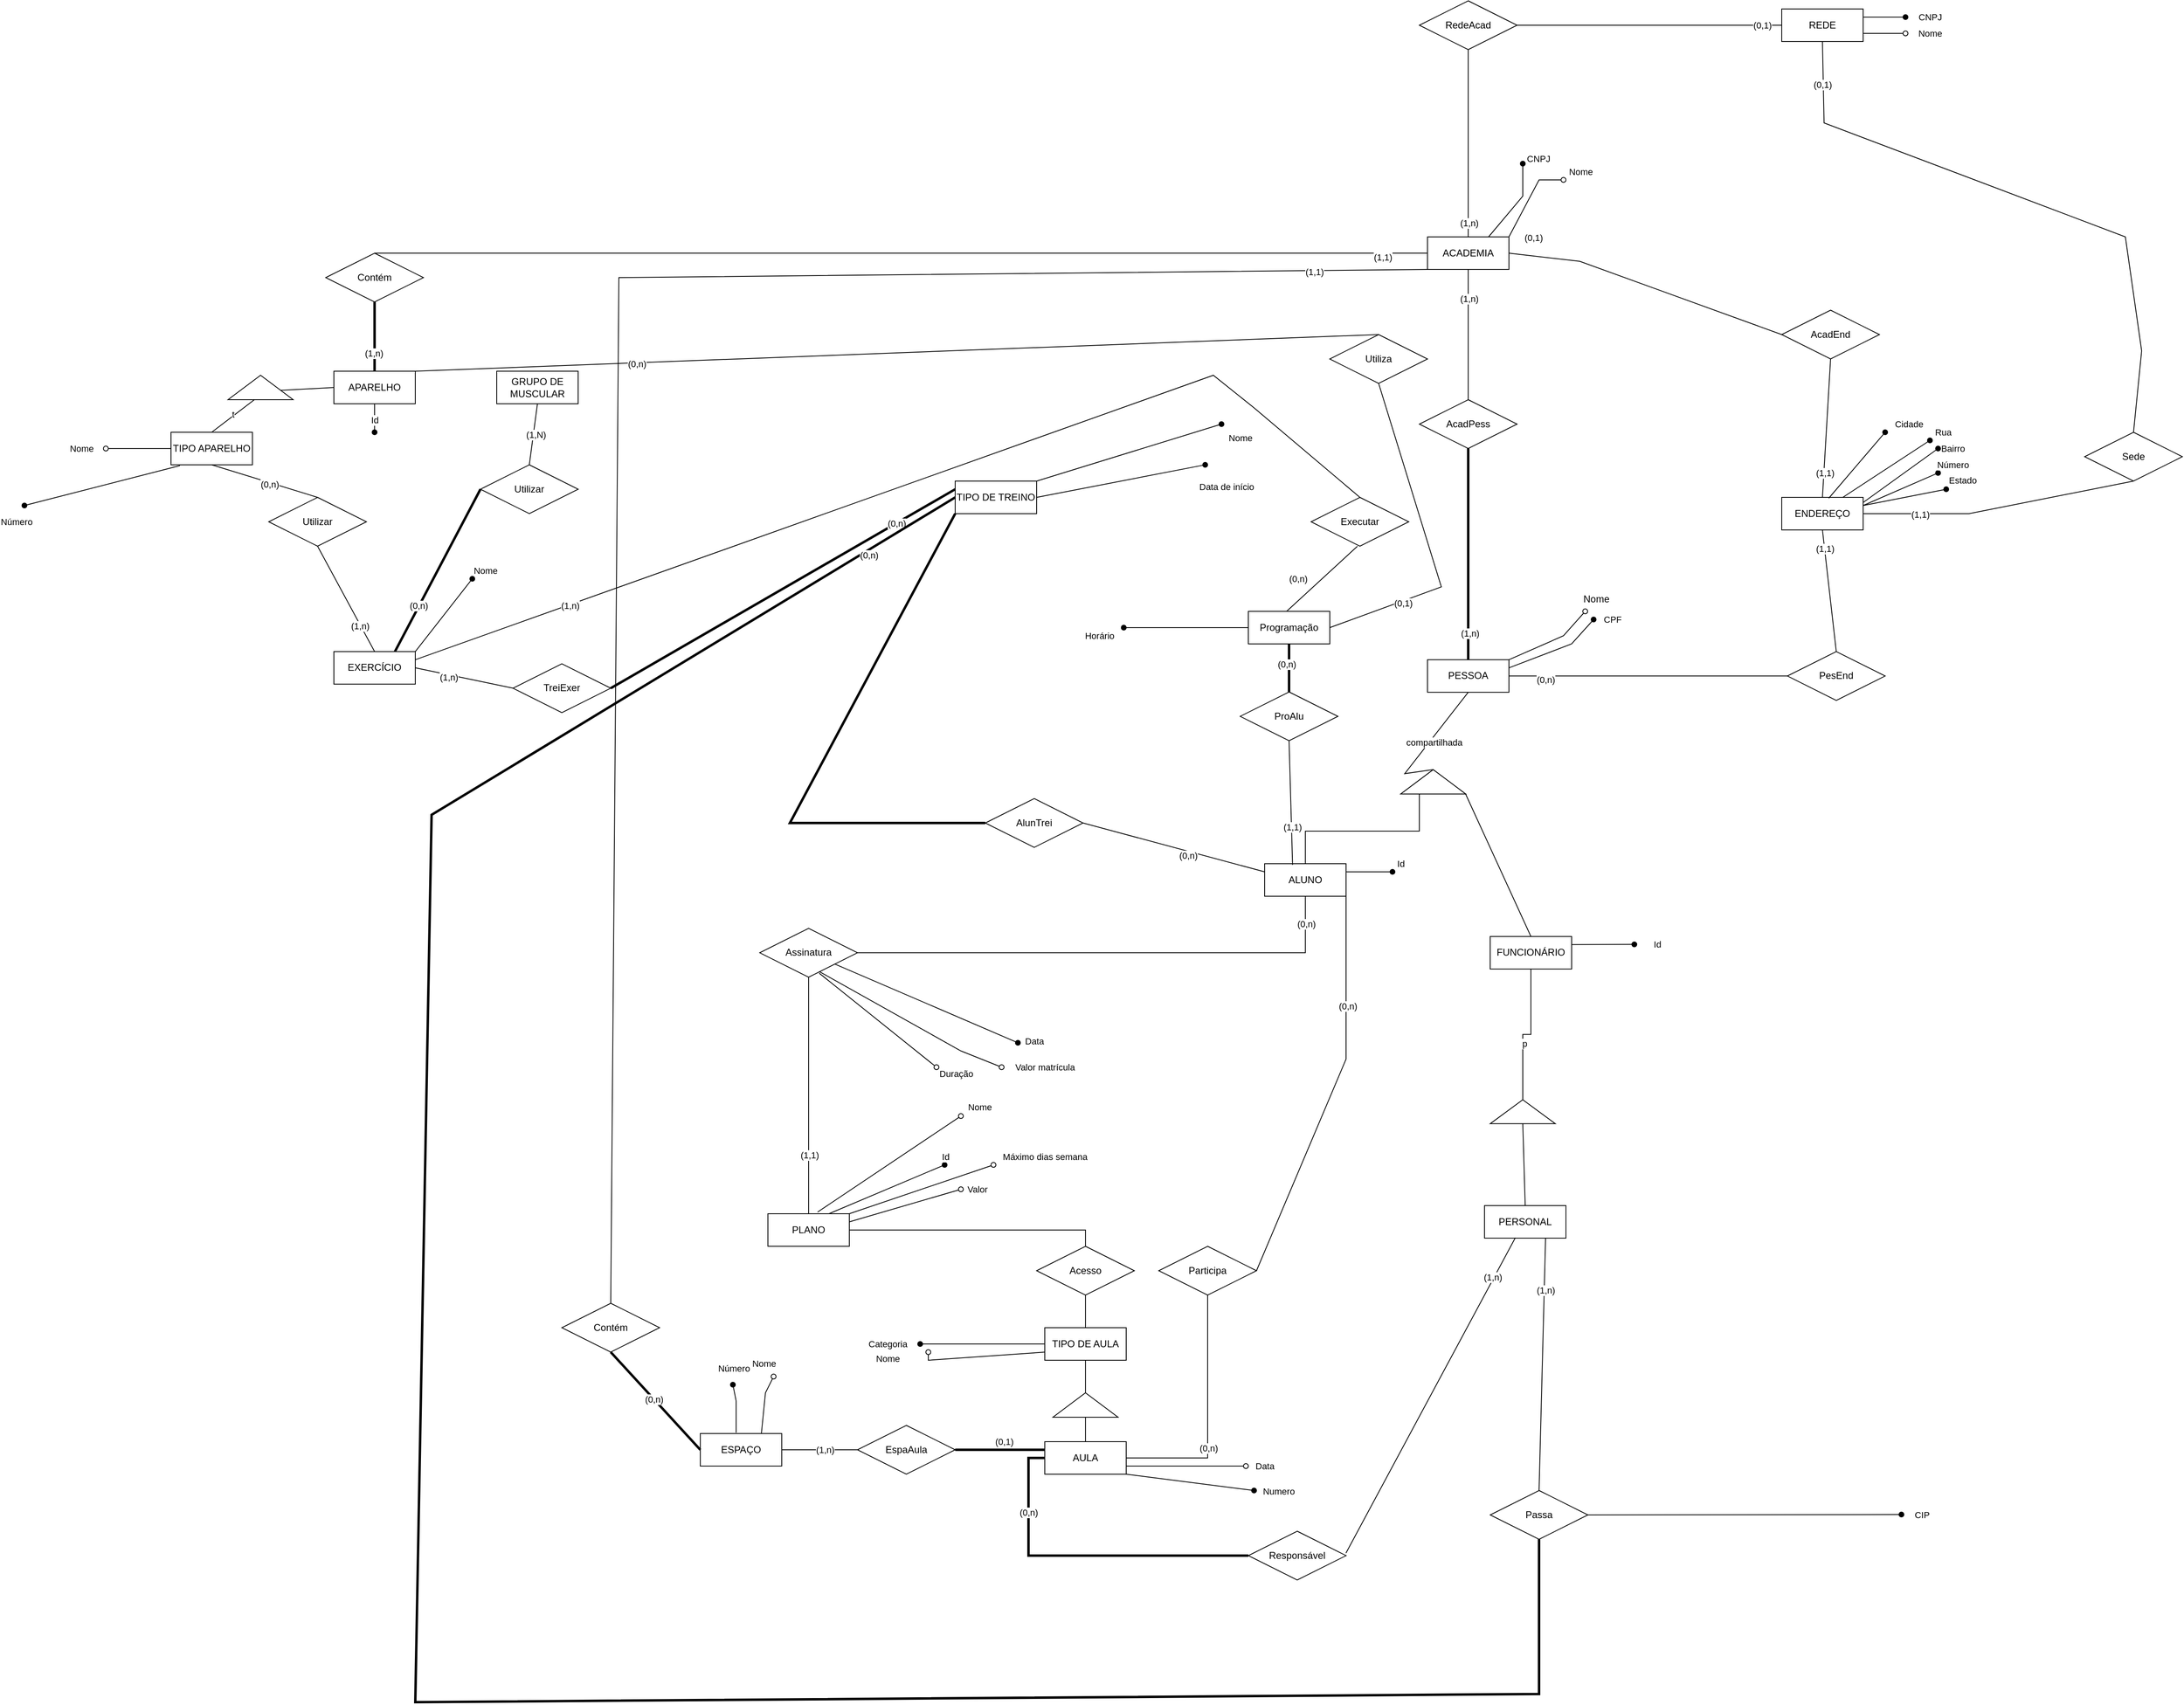 <mxfile version="24.2.7" type="github">
  <diagram id="C5RBs43oDa-KdzZeNtuy" name="Page-1">
    <mxGraphModel dx="1364" dy="759" grid="1" gridSize="10" guides="1" tooltips="1" connect="1" arrows="1" fold="1" page="1" pageScale="1" pageWidth="4681" pageHeight="3300" math="0" shadow="0">
      <root>
        <mxCell id="WIyWlLk6GJQsqaUBKTNV-0" />
        <mxCell id="WIyWlLk6GJQsqaUBKTNV-1" parent="WIyWlLk6GJQsqaUBKTNV-0" />
        <mxCell id="Lp6nR-XO7YD9SZ0UYjuW-0" value="ACADEMIA" style="whiteSpace=wrap;html=1;align=center;" parent="WIyWlLk6GJQsqaUBKTNV-1" vertex="1">
          <mxGeometry x="2493" y="320" width="100" height="40" as="geometry" />
        </mxCell>
        <mxCell id="Lp6nR-XO7YD9SZ0UYjuW-2" value="AcadPess" style="shape=rhombus;perimeter=rhombusPerimeter;whiteSpace=wrap;html=1;align=center;" parent="WIyWlLk6GJQsqaUBKTNV-1" vertex="1">
          <mxGeometry x="2483" y="520" width="120" height="60" as="geometry" />
        </mxCell>
        <mxCell id="Lp6nR-XO7YD9SZ0UYjuW-3" value="" style="endArrow=none;html=1;rounded=0;exitX=0.5;exitY=0;exitDx=0;exitDy=0;" parent="WIyWlLk6GJQsqaUBKTNV-1" source="Lp6nR-XO7YD9SZ0UYjuW-2" target="Lp6nR-XO7YD9SZ0UYjuW-0" edge="1">
          <mxGeometry width="50" height="50" relative="1" as="geometry">
            <mxPoint x="2473" y="700" as="sourcePoint" />
            <mxPoint x="2473" y="650" as="targetPoint" />
          </mxGeometry>
        </mxCell>
        <mxCell id="Wm1rloiSxH-T9bncRFvr-54" value="(1,n)" style="edgeLabel;html=1;align=center;verticalAlign=middle;resizable=0;points=[];" parent="Lp6nR-XO7YD9SZ0UYjuW-3" vertex="1" connectable="0">
          <mxGeometry x="0.554" y="-1" relative="1" as="geometry">
            <mxPoint as="offset" />
          </mxGeometry>
        </mxCell>
        <mxCell id="Lp6nR-XO7YD9SZ0UYjuW-5" value="REDE" style="whiteSpace=wrap;html=1;align=center;" parent="WIyWlLk6GJQsqaUBKTNV-1" vertex="1">
          <mxGeometry x="2928" y="40" width="100" height="40" as="geometry" />
        </mxCell>
        <mxCell id="Lp6nR-XO7YD9SZ0UYjuW-6" value="RedeAcad" style="shape=rhombus;perimeter=rhombusPerimeter;whiteSpace=wrap;html=1;align=center;" parent="WIyWlLk6GJQsqaUBKTNV-1" vertex="1">
          <mxGeometry x="2483" y="30" width="120" height="60" as="geometry" />
        </mxCell>
        <mxCell id="Lp6nR-XO7YD9SZ0UYjuW-7" value="" style="endArrow=none;html=1;rounded=0;exitX=0.5;exitY=0;exitDx=0;exitDy=0;entryX=0.5;entryY=1;entryDx=0;entryDy=0;shadow=0;strokeWidth=1;" parent="WIyWlLk6GJQsqaUBKTNV-1" source="Lp6nR-XO7YD9SZ0UYjuW-0" target="Lp6nR-XO7YD9SZ0UYjuW-6" edge="1">
          <mxGeometry relative="1" as="geometry">
            <mxPoint x="2653" y="650" as="sourcePoint" />
            <mxPoint x="2813" y="650" as="targetPoint" />
          </mxGeometry>
        </mxCell>
        <mxCell id="Wm1rloiSxH-T9bncRFvr-53" value="(1,n)" style="edgeLabel;html=1;align=center;verticalAlign=middle;resizable=0;points=[];" parent="Lp6nR-XO7YD9SZ0UYjuW-7" vertex="1" connectable="0">
          <mxGeometry x="-0.849" y="-1" relative="1" as="geometry">
            <mxPoint as="offset" />
          </mxGeometry>
        </mxCell>
        <mxCell id="Lp6nR-XO7YD9SZ0UYjuW-8" value="" style="endArrow=none;html=1;rounded=0;entryX=0;entryY=0.5;entryDx=0;entryDy=0;exitX=1;exitY=0.5;exitDx=0;exitDy=0;" parent="WIyWlLk6GJQsqaUBKTNV-1" source="Lp6nR-XO7YD9SZ0UYjuW-6" target="Lp6nR-XO7YD9SZ0UYjuW-5" edge="1">
          <mxGeometry relative="1" as="geometry">
            <mxPoint x="2653" y="650" as="sourcePoint" />
            <mxPoint x="2813" y="650" as="targetPoint" />
          </mxGeometry>
        </mxCell>
        <mxCell id="Wm1rloiSxH-T9bncRFvr-52" value="(0,1)" style="edgeLabel;html=1;align=center;verticalAlign=middle;resizable=0;points=[];" parent="Lp6nR-XO7YD9SZ0UYjuW-8" vertex="1" connectable="0">
          <mxGeometry x="0.852" relative="1" as="geometry">
            <mxPoint as="offset" />
          </mxGeometry>
        </mxCell>
        <mxCell id="Lp6nR-XO7YD9SZ0UYjuW-29" value="ENDEREÇO" style="whiteSpace=wrap;html=1;align=center;" parent="WIyWlLk6GJQsqaUBKTNV-1" vertex="1">
          <mxGeometry x="2928" y="640" width="100" height="40" as="geometry" />
        </mxCell>
        <mxCell id="Lp6nR-XO7YD9SZ0UYjuW-32" value="AcadEnd" style="shape=rhombus;perimeter=rhombusPerimeter;whiteSpace=wrap;html=1;align=center;" parent="WIyWlLk6GJQsqaUBKTNV-1" vertex="1">
          <mxGeometry x="2928" y="410" width="120" height="60" as="geometry" />
        </mxCell>
        <mxCell id="Lp6nR-XO7YD9SZ0UYjuW-33" value="PesEnd" style="shape=rhombus;perimeter=rhombusPerimeter;whiteSpace=wrap;html=1;align=center;" parent="WIyWlLk6GJQsqaUBKTNV-1" vertex="1">
          <mxGeometry x="2935" y="829.42" width="120" height="60" as="geometry" />
        </mxCell>
        <mxCell id="Pqf1q-5HvZE4MUK6Lj2k-0" value="PESSOA" style="whiteSpace=wrap;html=1;align=center;" parent="WIyWlLk6GJQsqaUBKTNV-1" vertex="1">
          <mxGeometry x="2493" y="839.42" width="100" height="40" as="geometry" />
        </mxCell>
        <mxCell id="Pqf1q-5HvZE4MUK6Lj2k-1" value="FUNCIONÁRIO" style="whiteSpace=wrap;html=1;align=center;" parent="WIyWlLk6GJQsqaUBKTNV-1" vertex="1">
          <mxGeometry x="2570" y="1179.42" width="100" height="40" as="geometry" />
        </mxCell>
        <mxCell id="Pqf1q-5HvZE4MUK6Lj2k-3" value="PLANO" style="whiteSpace=wrap;html=1;align=center;" parent="WIyWlLk6GJQsqaUBKTNV-1" vertex="1">
          <mxGeometry x="1683" y="1520" width="100" height="40" as="geometry" />
        </mxCell>
        <mxCell id="Wm1rloiSxH-T9bncRFvr-33" value="" style="edgeStyle=orthogonalEdgeStyle;rounded=0;orthogonalLoop=1;jettySize=auto;html=1;endArrow=none;endFill=0;" parent="WIyWlLk6GJQsqaUBKTNV-1" source="Pqf1q-5HvZE4MUK6Lj2k-7" target="Wm1rloiSxH-T9bncRFvr-30" edge="1">
          <mxGeometry relative="1" as="geometry">
            <Array as="points">
              <mxPoint x="2483" y="1050" />
              <mxPoint x="2343" y="1050" />
            </Array>
          </mxGeometry>
        </mxCell>
        <mxCell id="Pqf1q-5HvZE4MUK6Lj2k-7" value="" style="triangle;whiteSpace=wrap;html=1;direction=north;" parent="WIyWlLk6GJQsqaUBKTNV-1" vertex="1">
          <mxGeometry x="2460" y="974.42" width="80" height="30" as="geometry" />
        </mxCell>
        <mxCell id="Pqf1q-5HvZE4MUK6Lj2k-9" value="" style="endArrow=none;html=1;rounded=0;exitX=1;exitY=0.5;exitDx=0;exitDy=0;entryX=0.5;entryY=1;entryDx=0;entryDy=0;" parent="WIyWlLk6GJQsqaUBKTNV-1" source="Pqf1q-5HvZE4MUK6Lj2k-7" target="Pqf1q-5HvZE4MUK6Lj2k-0" edge="1">
          <mxGeometry width="50" height="50" relative="1" as="geometry">
            <mxPoint x="2450" y="949.42" as="sourcePoint" />
            <mxPoint x="2465" y="949.42" as="targetPoint" />
            <Array as="points">
              <mxPoint x="2465" y="979.42" />
            </Array>
          </mxGeometry>
        </mxCell>
        <mxCell id="Wm1rloiSxH-T9bncRFvr-112" value="compartilhada" style="edgeLabel;html=1;align=center;verticalAlign=middle;resizable=0;points=[];" parent="Pqf1q-5HvZE4MUK6Lj2k-9" vertex="1" connectable="0">
          <mxGeometry x="0.084" y="-4" relative="1" as="geometry">
            <mxPoint as="offset" />
          </mxGeometry>
        </mxCell>
        <mxCell id="Pqf1q-5HvZE4MUK6Lj2k-10" value="" style="endArrow=none;html=1;rounded=0;entryX=0.014;entryY=0.995;entryDx=0;entryDy=0;exitX=0.5;exitY=0;exitDx=0;exitDy=0;entryPerimeter=0;" parent="WIyWlLk6GJQsqaUBKTNV-1" source="Pqf1q-5HvZE4MUK6Lj2k-1" target="Pqf1q-5HvZE4MUK6Lj2k-7" edge="1">
          <mxGeometry width="50" height="50" relative="1" as="geometry">
            <mxPoint x="2530" y="1054.42" as="sourcePoint" />
            <mxPoint x="2580" y="1004.42" as="targetPoint" />
          </mxGeometry>
        </mxCell>
        <mxCell id="Wm1rloiSxH-T9bncRFvr-32" value="" style="edgeStyle=orthogonalEdgeStyle;rounded=0;orthogonalLoop=1;jettySize=auto;html=1;endArrow=none;endFill=0;" parent="WIyWlLk6GJQsqaUBKTNV-1" source="Pqf1q-5HvZE4MUK6Lj2k-12" target="Wm1rloiSxH-T9bncRFvr-30" edge="1">
          <mxGeometry relative="1" as="geometry" />
        </mxCell>
        <mxCell id="Wm1rloiSxH-T9bncRFvr-74" value="(0,n)" style="edgeLabel;html=1;align=center;verticalAlign=middle;resizable=0;points=[];" parent="Wm1rloiSxH-T9bncRFvr-32" vertex="1" connectable="0">
          <mxGeometry x="0.891" y="-1" relative="1" as="geometry">
            <mxPoint as="offset" />
          </mxGeometry>
        </mxCell>
        <mxCell id="Pqf1q-5HvZE4MUK6Lj2k-12" value="Assinatura" style="shape=rhombus;perimeter=rhombusPerimeter;whiteSpace=wrap;html=1;align=center;" parent="WIyWlLk6GJQsqaUBKTNV-1" vertex="1">
          <mxGeometry x="1673" y="1169.42" width="120" height="60" as="geometry" />
        </mxCell>
        <mxCell id="Pqf1q-5HvZE4MUK6Lj2k-14" value="" style="endArrow=none;html=1;rounded=0;entryX=0.5;entryY=1;entryDx=0;entryDy=0;exitX=0.5;exitY=0;exitDx=0;exitDy=0;" parent="WIyWlLk6GJQsqaUBKTNV-1" source="Pqf1q-5HvZE4MUK6Lj2k-3" target="Pqf1q-5HvZE4MUK6Lj2k-12" edge="1">
          <mxGeometry width="50" height="50" relative="1" as="geometry">
            <mxPoint x="1858" y="1260" as="sourcePoint" />
            <mxPoint x="1858" y="1240" as="targetPoint" />
          </mxGeometry>
        </mxCell>
        <mxCell id="Wm1rloiSxH-T9bncRFvr-72" value="(1,1)" style="edgeLabel;html=1;align=center;verticalAlign=middle;resizable=0;points=[];" parent="Pqf1q-5HvZE4MUK6Lj2k-14" vertex="1" connectable="0">
          <mxGeometry x="-0.504" y="-1" relative="1" as="geometry">
            <mxPoint as="offset" />
          </mxGeometry>
        </mxCell>
        <mxCell id="Pqf1q-5HvZE4MUK6Lj2k-15" value="" style="endArrow=none;html=1;rounded=0;entryX=0;entryY=0.5;entryDx=0;entryDy=0;exitX=1;exitY=0.5;exitDx=0;exitDy=0;" parent="WIyWlLk6GJQsqaUBKTNV-1" source="Lp6nR-XO7YD9SZ0UYjuW-0" target="Lp6nR-XO7YD9SZ0UYjuW-32" edge="1">
          <mxGeometry width="50" height="50" relative="1" as="geometry">
            <mxPoint x="2683" y="710" as="sourcePoint" />
            <mxPoint x="2733" y="660" as="targetPoint" />
            <Array as="points">
              <mxPoint x="2680" y="350" />
            </Array>
          </mxGeometry>
        </mxCell>
        <mxCell id="Wm1rloiSxH-T9bncRFvr-60" value="(0,1)" style="edgeLabel;html=1;align=center;verticalAlign=middle;resizable=0;points=[];" parent="Pqf1q-5HvZE4MUK6Lj2k-15" vertex="1" connectable="0">
          <mxGeometry x="-0.672" y="-3" relative="1" as="geometry">
            <mxPoint x="-27" y="-29" as="offset" />
          </mxGeometry>
        </mxCell>
        <mxCell id="Pqf1q-5HvZE4MUK6Lj2k-16" value="" style="endArrow=none;html=1;rounded=0;entryX=0.5;entryY=1;entryDx=0;entryDy=0;exitX=0.5;exitY=0;exitDx=0;exitDy=0;" parent="WIyWlLk6GJQsqaUBKTNV-1" source="Lp6nR-XO7YD9SZ0UYjuW-29" target="Lp6nR-XO7YD9SZ0UYjuW-32" edge="1">
          <mxGeometry width="50" height="50" relative="1" as="geometry">
            <mxPoint x="2808" y="710" as="sourcePoint" />
            <mxPoint x="2858" y="660" as="targetPoint" />
          </mxGeometry>
        </mxCell>
        <mxCell id="Wm1rloiSxH-T9bncRFvr-61" value="(1,1)" style="edgeLabel;html=1;align=center;verticalAlign=middle;resizable=0;points=[];" parent="Pqf1q-5HvZE4MUK6Lj2k-16" vertex="1" connectable="0">
          <mxGeometry x="-0.639" y="-1" relative="1" as="geometry">
            <mxPoint as="offset" />
          </mxGeometry>
        </mxCell>
        <mxCell id="Pqf1q-5HvZE4MUK6Lj2k-17" value="" style="endArrow=none;html=1;rounded=0;exitX=1;exitY=0.5;exitDx=0;exitDy=0;entryX=0;entryY=0.5;entryDx=0;entryDy=0;" parent="WIyWlLk6GJQsqaUBKTNV-1" source="Pqf1q-5HvZE4MUK6Lj2k-0" target="Lp6nR-XO7YD9SZ0UYjuW-33" edge="1">
          <mxGeometry width="50" height="50" relative="1" as="geometry">
            <mxPoint x="2700" y="829.42" as="sourcePoint" />
            <mxPoint x="2750" y="779.42" as="targetPoint" />
          </mxGeometry>
        </mxCell>
        <mxCell id="Wm1rloiSxH-T9bncRFvr-56" value="(0,n)" style="edgeLabel;html=1;align=center;verticalAlign=middle;resizable=0;points=[];" parent="Pqf1q-5HvZE4MUK6Lj2k-17" vertex="1" connectable="0">
          <mxGeometry x="-0.739" y="-4" relative="1" as="geometry">
            <mxPoint as="offset" />
          </mxGeometry>
        </mxCell>
        <mxCell id="Pqf1q-5HvZE4MUK6Lj2k-18" value="" style="endArrow=none;html=1;rounded=0;entryX=0.5;entryY=1;entryDx=0;entryDy=0;exitX=0.5;exitY=0;exitDx=0;exitDy=0;" parent="WIyWlLk6GJQsqaUBKTNV-1" source="Lp6nR-XO7YD9SZ0UYjuW-33" target="Lp6nR-XO7YD9SZ0UYjuW-29" edge="1">
          <mxGeometry width="50" height="50" relative="1" as="geometry">
            <mxPoint x="2808" y="710" as="sourcePoint" />
            <mxPoint x="2858" y="660" as="targetPoint" />
          </mxGeometry>
        </mxCell>
        <mxCell id="Wm1rloiSxH-T9bncRFvr-57" value="(1,1)" style="edgeLabel;html=1;align=center;verticalAlign=middle;resizable=0;points=[];" parent="Pqf1q-5HvZE4MUK6Lj2k-18" vertex="1" connectable="0">
          <mxGeometry x="0.69" relative="1" as="geometry">
            <mxPoint as="offset" />
          </mxGeometry>
        </mxCell>
        <mxCell id="Pqf1q-5HvZE4MUK6Lj2k-19" value="Sede" style="shape=rhombus;perimeter=rhombusPerimeter;whiteSpace=wrap;html=1;align=center;" parent="WIyWlLk6GJQsqaUBKTNV-1" vertex="1">
          <mxGeometry x="3300" y="560" width="120" height="60" as="geometry" />
        </mxCell>
        <mxCell id="Pqf1q-5HvZE4MUK6Lj2k-20" value="" style="endArrow=none;html=1;rounded=0;entryX=0.5;entryY=1;entryDx=0;entryDy=0;exitX=0.5;exitY=0;exitDx=0;exitDy=0;" parent="WIyWlLk6GJQsqaUBKTNV-1" source="Pqf1q-5HvZE4MUK6Lj2k-19" target="Lp6nR-XO7YD9SZ0UYjuW-5" edge="1">
          <mxGeometry width="50" height="50" relative="1" as="geometry">
            <mxPoint x="2988" y="650" as="sourcePoint" />
            <mxPoint x="2988" y="600" as="targetPoint" />
            <Array as="points">
              <mxPoint x="3370" y="460" />
              <mxPoint x="3350" y="320" />
              <mxPoint x="2980" y="180" />
            </Array>
          </mxGeometry>
        </mxCell>
        <mxCell id="Wm1rloiSxH-T9bncRFvr-59" value="(0,1)" style="edgeLabel;html=1;align=center;verticalAlign=middle;resizable=0;points=[];" parent="Pqf1q-5HvZE4MUK6Lj2k-20" vertex="1" connectable="0">
          <mxGeometry x="0.858" y="1" relative="1" as="geometry">
            <mxPoint as="offset" />
          </mxGeometry>
        </mxCell>
        <mxCell id="Pqf1q-5HvZE4MUK6Lj2k-21" value="" style="endArrow=none;html=1;rounded=0;entryX=0.5;entryY=1;entryDx=0;entryDy=0;exitX=1;exitY=0.5;exitDx=0;exitDy=0;" parent="WIyWlLk6GJQsqaUBKTNV-1" source="Lp6nR-XO7YD9SZ0UYjuW-29" target="Pqf1q-5HvZE4MUK6Lj2k-19" edge="1">
          <mxGeometry width="50" height="50" relative="1" as="geometry">
            <mxPoint x="2968" y="740" as="sourcePoint" />
            <mxPoint x="3018" y="690" as="targetPoint" />
            <Array as="points">
              <mxPoint x="3158" y="660" />
            </Array>
          </mxGeometry>
        </mxCell>
        <mxCell id="Wm1rloiSxH-T9bncRFvr-58" value="(1,1)" style="edgeLabel;html=1;align=center;verticalAlign=middle;resizable=0;points=[];" parent="Pqf1q-5HvZE4MUK6Lj2k-21" vertex="1" connectable="0">
          <mxGeometry x="-0.585" y="-1" relative="1" as="geometry">
            <mxPoint as="offset" />
          </mxGeometry>
        </mxCell>
        <mxCell id="Pqf1q-5HvZE4MUK6Lj2k-37" value="APARELHO" style="whiteSpace=wrap;html=1;align=center;" parent="WIyWlLk6GJQsqaUBKTNV-1" vertex="1">
          <mxGeometry x="1150" y="485" width="100" height="40" as="geometry" />
        </mxCell>
        <mxCell id="Pqf1q-5HvZE4MUK6Lj2k-38" value="AULA" style="whiteSpace=wrap;html=1;align=center;" parent="WIyWlLk6GJQsqaUBKTNV-1" vertex="1">
          <mxGeometry x="2023" y="1800" width="100" height="40" as="geometry" />
        </mxCell>
        <mxCell id="Pqf1q-5HvZE4MUK6Lj2k-74" value="" style="edgeStyle=orthogonalEdgeStyle;rounded=0;orthogonalLoop=1;jettySize=auto;html=1;endArrow=none;endFill=0;" parent="WIyWlLk6GJQsqaUBKTNV-1" source="Pqf1q-5HvZE4MUK6Lj2k-39" target="Pqf1q-5HvZE4MUK6Lj2k-73" edge="1">
          <mxGeometry relative="1" as="geometry" />
        </mxCell>
        <mxCell id="Pqf1q-5HvZE4MUK6Lj2k-39" value="Acesso" style="shape=rhombus;perimeter=rhombusPerimeter;whiteSpace=wrap;html=1;align=center;" parent="WIyWlLk6GJQsqaUBKTNV-1" vertex="1">
          <mxGeometry x="2013" y="1560" width="120" height="60" as="geometry" />
        </mxCell>
        <mxCell id="Pqf1q-5HvZE4MUK6Lj2k-40" value="" style="endArrow=none;html=1;rounded=0;exitX=1;exitY=0.5;exitDx=0;exitDy=0;entryX=0.5;entryY=0;entryDx=0;entryDy=0;" parent="WIyWlLk6GJQsqaUBKTNV-1" source="Pqf1q-5HvZE4MUK6Lj2k-3" target="Pqf1q-5HvZE4MUK6Lj2k-39" edge="1">
          <mxGeometry width="50" height="50" relative="1" as="geometry">
            <mxPoint x="1918" y="1540" as="sourcePoint" />
            <mxPoint x="1803" y="1420" as="targetPoint" />
            <Array as="points">
              <mxPoint x="2073" y="1540" />
            </Array>
          </mxGeometry>
        </mxCell>
        <mxCell id="Pqf1q-5HvZE4MUK6Lj2k-44" value="Contém" style="shape=rhombus;perimeter=rhombusPerimeter;whiteSpace=wrap;html=1;align=center;" parent="WIyWlLk6GJQsqaUBKTNV-1" vertex="1">
          <mxGeometry x="1140" y="340" width="120" height="60" as="geometry" />
        </mxCell>
        <mxCell id="Pqf1q-5HvZE4MUK6Lj2k-45" value="" style="endArrow=none;html=1;rounded=0;exitX=0.5;exitY=0;exitDx=0;exitDy=0;entryX=0;entryY=0.5;entryDx=0;entryDy=0;" parent="WIyWlLk6GJQsqaUBKTNV-1" source="Pqf1q-5HvZE4MUK6Lj2k-44" target="Lp6nR-XO7YD9SZ0UYjuW-0" edge="1">
          <mxGeometry width="50" height="50" relative="1" as="geometry">
            <mxPoint x="2513" y="650" as="sourcePoint" />
            <mxPoint x="2423" y="630" as="targetPoint" />
          </mxGeometry>
        </mxCell>
        <mxCell id="Wm1rloiSxH-T9bncRFvr-63" value="(1,1)" style="edgeLabel;html=1;align=center;verticalAlign=middle;resizable=0;points=[];" parent="Pqf1q-5HvZE4MUK6Lj2k-45" vertex="1" connectable="0">
          <mxGeometry x="0.914" y="-5" relative="1" as="geometry">
            <mxPoint as="offset" />
          </mxGeometry>
        </mxCell>
        <mxCell id="Pqf1q-5HvZE4MUK6Lj2k-46" value="" style="endArrow=none;html=1;rounded=0;entryX=0.5;entryY=1;entryDx=0;entryDy=0;exitX=0.5;exitY=0;exitDx=0;exitDy=0;strokeWidth=3;" parent="WIyWlLk6GJQsqaUBKTNV-1" source="Pqf1q-5HvZE4MUK6Lj2k-37" target="Pqf1q-5HvZE4MUK6Lj2k-44" edge="1">
          <mxGeometry width="50" height="50" relative="1" as="geometry">
            <mxPoint x="1570" y="465" as="sourcePoint" />
            <mxPoint x="1620" y="415" as="targetPoint" />
          </mxGeometry>
        </mxCell>
        <mxCell id="Wm1rloiSxH-T9bncRFvr-62" value="(1,n)" style="edgeLabel;html=1;align=center;verticalAlign=middle;resizable=0;points=[];" parent="Pqf1q-5HvZE4MUK6Lj2k-46" vertex="1" connectable="0">
          <mxGeometry x="-0.485" y="1" relative="1" as="geometry">
            <mxPoint as="offset" />
          </mxGeometry>
        </mxCell>
        <mxCell id="Pqf1q-5HvZE4MUK6Lj2k-65" value="" style="edgeStyle=orthogonalEdgeStyle;rounded=0;orthogonalLoop=1;jettySize=auto;html=1;entryX=0;entryY=0.5;entryDx=0;entryDy=0;endArrow=none;endFill=0;strokeWidth=3;" parent="WIyWlLk6GJQsqaUBKTNV-1" source="Pqf1q-5HvZE4MUK6Lj2k-68" target="Pqf1q-5HvZE4MUK6Lj2k-38" edge="1">
          <mxGeometry relative="1" as="geometry">
            <mxPoint x="1943" y="1660" as="sourcePoint" />
          </mxGeometry>
        </mxCell>
        <mxCell id="Wm1rloiSxH-T9bncRFvr-70" value="(0,n)" style="edgeLabel;html=1;align=center;verticalAlign=middle;resizable=0;points=[];" parent="Pqf1q-5HvZE4MUK6Lj2k-65" vertex="1" connectable="0">
          <mxGeometry x="0.576" relative="1" as="geometry">
            <mxPoint as="offset" />
          </mxGeometry>
        </mxCell>
        <mxCell id="Pqf1q-5HvZE4MUK6Lj2k-68" value="Responsável" style="shape=rhombus;perimeter=rhombusPerimeter;whiteSpace=wrap;html=1;align=center;" parent="WIyWlLk6GJQsqaUBKTNV-1" vertex="1">
          <mxGeometry x="2273" y="1910" width="120" height="60" as="geometry" />
        </mxCell>
        <mxCell id="Pqf1q-5HvZE4MUK6Lj2k-73" value="TIPO DE AULA" style="whiteSpace=wrap;html=1;align=center;" parent="WIyWlLk6GJQsqaUBKTNV-1" vertex="1">
          <mxGeometry x="2023" y="1660" width="100" height="40" as="geometry" />
        </mxCell>
        <mxCell id="Pqf1q-5HvZE4MUK6Lj2k-79" value="" style="edgeStyle=orthogonalEdgeStyle;rounded=0;orthogonalLoop=1;jettySize=auto;html=1;endArrow=none;endFill=0;" parent="WIyWlLk6GJQsqaUBKTNV-1" source="Pqf1q-5HvZE4MUK6Lj2k-76" target="Pqf1q-5HvZE4MUK6Lj2k-38" edge="1">
          <mxGeometry relative="1" as="geometry" />
        </mxCell>
        <mxCell id="Pqf1q-5HvZE4MUK6Lj2k-76" value="" style="triangle;whiteSpace=wrap;html=1;direction=north;" parent="WIyWlLk6GJQsqaUBKTNV-1" vertex="1">
          <mxGeometry x="2033" y="1740" width="80" height="30" as="geometry" />
        </mxCell>
        <mxCell id="Pqf1q-5HvZE4MUK6Lj2k-77" value="" style="edgeStyle=orthogonalEdgeStyle;rounded=0;orthogonalLoop=1;jettySize=auto;html=1;endArrow=none;endFill=0;exitX=0.5;exitY=1;exitDx=0;exitDy=0;entryX=1;entryY=0.5;entryDx=0;entryDy=0;" parent="WIyWlLk6GJQsqaUBKTNV-1" source="Pqf1q-5HvZE4MUK6Lj2k-73" target="Pqf1q-5HvZE4MUK6Lj2k-76" edge="1">
          <mxGeometry relative="1" as="geometry">
            <mxPoint x="2083" y="1630" as="sourcePoint" />
            <mxPoint x="2083" y="1670" as="targetPoint" />
          </mxGeometry>
        </mxCell>
        <mxCell id="Pqf1q-5HvZE4MUK6Lj2k-78" value="" style="edgeStyle=orthogonalEdgeStyle;rounded=0;orthogonalLoop=1;jettySize=auto;html=1;endArrow=none;endFill=0;exitX=0.5;exitY=1;exitDx=0;exitDy=0;entryX=1;entryY=0.5;entryDx=0;entryDy=0;" parent="WIyWlLk6GJQsqaUBKTNV-1" source="Pqf1q-5HvZE4MUK6Lj2k-73" target="Pqf1q-5HvZE4MUK6Lj2k-76" edge="1">
          <mxGeometry relative="1" as="geometry">
            <mxPoint x="2073" y="1700" as="sourcePoint" />
            <mxPoint x="2073" y="1740" as="targetPoint" />
            <Array as="points">
              <mxPoint x="2073" y="1710" />
              <mxPoint x="2073" y="1710" />
            </Array>
          </mxGeometry>
        </mxCell>
        <mxCell id="Pqf1q-5HvZE4MUK6Lj2k-80" value="Participa" style="shape=rhombus;perimeter=rhombusPerimeter;whiteSpace=wrap;html=1;align=center;" parent="WIyWlLk6GJQsqaUBKTNV-1" vertex="1">
          <mxGeometry x="2163" y="1560" width="120" height="60" as="geometry" />
        </mxCell>
        <mxCell id="Pqf1q-5HvZE4MUK6Lj2k-83" value="" style="endArrow=none;html=1;rounded=0;entryX=0.5;entryY=1;entryDx=0;entryDy=0;exitX=1;exitY=0.5;exitDx=0;exitDy=0;" parent="WIyWlLk6GJQsqaUBKTNV-1" source="Pqf1q-5HvZE4MUK6Lj2k-38" target="Pqf1q-5HvZE4MUK6Lj2k-80" edge="1">
          <mxGeometry relative="1" as="geometry">
            <mxPoint x="1933" y="1720" as="sourcePoint" />
            <mxPoint x="2093" y="1720" as="targetPoint" />
            <Array as="points">
              <mxPoint x="2223" y="1820" />
            </Array>
          </mxGeometry>
        </mxCell>
        <mxCell id="e0rEkXWP7JvXS5Pqornp-36" value="(0,n)" style="edgeLabel;html=1;align=center;verticalAlign=middle;resizable=0;points=[];" vertex="1" connectable="0" parent="Pqf1q-5HvZE4MUK6Lj2k-83">
          <mxGeometry x="-0.253" y="-1" relative="1" as="geometry">
            <mxPoint as="offset" />
          </mxGeometry>
        </mxCell>
        <mxCell id="Wm1rloiSxH-T9bncRFvr-0" value="TIPO DE TREINO" style="whiteSpace=wrap;html=1;align=center;" parent="WIyWlLk6GJQsqaUBKTNV-1" vertex="1">
          <mxGeometry x="1913" y="620" width="100" height="40" as="geometry" />
        </mxCell>
        <mxCell id="Wm1rloiSxH-T9bncRFvr-8" value="EXERCÍCIO" style="whiteSpace=wrap;html=1;align=center;" parent="WIyWlLk6GJQsqaUBKTNV-1" vertex="1">
          <mxGeometry x="1150" y="829.42" width="100" height="40" as="geometry" />
        </mxCell>
        <mxCell id="Wm1rloiSxH-T9bncRFvr-9" value="TreiExer" style="shape=rhombus;perimeter=rhombusPerimeter;whiteSpace=wrap;html=1;align=center;" parent="WIyWlLk6GJQsqaUBKTNV-1" vertex="1">
          <mxGeometry x="1370" y="844.42" width="120" height="60" as="geometry" />
        </mxCell>
        <mxCell id="Wm1rloiSxH-T9bncRFvr-19" value="" style="endArrow=none;html=1;rounded=0;entryX=0;entryY=0.25;entryDx=0;entryDy=0;exitX=1;exitY=0.5;exitDx=0;exitDy=0;strokeWidth=3;" parent="WIyWlLk6GJQsqaUBKTNV-1" source="Wm1rloiSxH-T9bncRFvr-9" target="Wm1rloiSxH-T9bncRFvr-0" edge="1">
          <mxGeometry width="50" height="50" relative="1" as="geometry">
            <mxPoint x="2043" y="870" as="sourcePoint" />
            <mxPoint x="2093" y="820" as="targetPoint" />
          </mxGeometry>
        </mxCell>
        <mxCell id="Wm1rloiSxH-T9bncRFvr-68" value="(0,n)" style="edgeLabel;html=1;align=center;verticalAlign=middle;resizable=0;points=[];" parent="Wm1rloiSxH-T9bncRFvr-19" vertex="1" connectable="0">
          <mxGeometry x="0.661" relative="1" as="geometry">
            <mxPoint as="offset" />
          </mxGeometry>
        </mxCell>
        <mxCell id="Wm1rloiSxH-T9bncRFvr-20" value="" style="endArrow=none;html=1;rounded=0;entryX=1;entryY=0.5;entryDx=0;entryDy=0;exitX=0;exitY=0.5;exitDx=0;exitDy=0;" parent="WIyWlLk6GJQsqaUBKTNV-1" source="Wm1rloiSxH-T9bncRFvr-9" target="Wm1rloiSxH-T9bncRFvr-8" edge="1">
          <mxGeometry width="50" height="50" relative="1" as="geometry">
            <mxPoint x="1510" y="720" as="sourcePoint" />
            <mxPoint x="1570" y="720" as="targetPoint" />
          </mxGeometry>
        </mxCell>
        <mxCell id="Wm1rloiSxH-T9bncRFvr-69" value="(1,n)" style="edgeLabel;html=1;align=center;verticalAlign=middle;resizable=0;points=[];" parent="Wm1rloiSxH-T9bncRFvr-20" vertex="1" connectable="0">
          <mxGeometry x="0.31" y="3" relative="1" as="geometry">
            <mxPoint as="offset" />
          </mxGeometry>
        </mxCell>
        <mxCell id="Wm1rloiSxH-T9bncRFvr-21" value="" style="endArrow=none;html=1;rounded=0;entryX=0.5;entryY=0;entryDx=0;entryDy=0;exitX=0.5;exitY=1;exitDx=0;exitDy=0;strokeWidth=1;" parent="WIyWlLk6GJQsqaUBKTNV-1" source="Wm1rloiSxH-T9bncRFvr-22" target="Wm1rloiSxH-T9bncRFvr-8" edge="1">
          <mxGeometry width="50" height="50" relative="1" as="geometry">
            <mxPoint x="1390" y="720" as="sourcePoint" />
            <mxPoint x="1340" y="720" as="targetPoint" />
          </mxGeometry>
        </mxCell>
        <mxCell id="Wm1rloiSxH-T9bncRFvr-65" value="(1,n)" style="edgeLabel;html=1;align=center;verticalAlign=middle;resizable=0;points=[];" parent="Wm1rloiSxH-T9bncRFvr-21" vertex="1" connectable="0">
          <mxGeometry x="0.51" y="-1" relative="1" as="geometry">
            <mxPoint as="offset" />
          </mxGeometry>
        </mxCell>
        <mxCell id="Wm1rloiSxH-T9bncRFvr-22" value="Utilizar" style="shape=rhombus;perimeter=rhombusPerimeter;whiteSpace=wrap;html=1;align=center;" parent="WIyWlLk6GJQsqaUBKTNV-1" vertex="1">
          <mxGeometry x="1070" y="640" width="120" height="60" as="geometry" />
        </mxCell>
        <mxCell id="Wm1rloiSxH-T9bncRFvr-30" value="ALUNO" style="whiteSpace=wrap;html=1;align=center;" parent="WIyWlLk6GJQsqaUBKTNV-1" vertex="1">
          <mxGeometry x="2293" y="1090" width="100" height="40" as="geometry" />
        </mxCell>
        <mxCell id="Wm1rloiSxH-T9bncRFvr-31" value="" style="endArrow=none;html=1;rounded=0;exitX=0.5;exitY=0;exitDx=0;exitDy=0;entryX=0.5;entryY=1;entryDx=0;entryDy=0;strokeWidth=3;" parent="WIyWlLk6GJQsqaUBKTNV-1" source="Pqf1q-5HvZE4MUK6Lj2k-0" target="Lp6nR-XO7YD9SZ0UYjuW-2" edge="1">
          <mxGeometry width="50" height="50" relative="1" as="geometry">
            <mxPoint x="2553" y="640" as="sourcePoint" />
            <mxPoint x="2553" y="590" as="targetPoint" />
          </mxGeometry>
        </mxCell>
        <mxCell id="Wm1rloiSxH-T9bncRFvr-55" value="(1,n)" style="edgeLabel;html=1;align=center;verticalAlign=middle;resizable=0;points=[];" parent="Wm1rloiSxH-T9bncRFvr-31" vertex="1" connectable="0">
          <mxGeometry x="-0.75" y="-2" relative="1" as="geometry">
            <mxPoint as="offset" />
          </mxGeometry>
        </mxCell>
        <mxCell id="Wm1rloiSxH-T9bncRFvr-35" value="" style="endArrow=none;html=1;rounded=0;entryX=1;entryY=1;entryDx=0;entryDy=0;exitX=1;exitY=0.5;exitDx=0;exitDy=0;" parent="WIyWlLk6GJQsqaUBKTNV-1" source="Pqf1q-5HvZE4MUK6Lj2k-80" target="Wm1rloiSxH-T9bncRFvr-30" edge="1">
          <mxGeometry width="50" height="50" relative="1" as="geometry">
            <mxPoint x="2393" y="1420" as="sourcePoint" />
            <mxPoint x="2443" y="1370" as="targetPoint" />
            <Array as="points">
              <mxPoint x="2393" y="1330" />
            </Array>
          </mxGeometry>
        </mxCell>
        <mxCell id="e0rEkXWP7JvXS5Pqornp-37" value="(0,n)" style="edgeLabel;html=1;align=center;verticalAlign=middle;resizable=0;points=[];" vertex="1" connectable="0" parent="Wm1rloiSxH-T9bncRFvr-35">
          <mxGeometry x="0.444" y="-2" relative="1" as="geometry">
            <mxPoint as="offset" />
          </mxGeometry>
        </mxCell>
        <mxCell id="Wm1rloiSxH-T9bncRFvr-39" value="" style="edgeStyle=orthogonalEdgeStyle;rounded=0;orthogonalLoop=1;jettySize=auto;html=1;endArrow=none;endFill=0;" parent="WIyWlLk6GJQsqaUBKTNV-1" source="Wm1rloiSxH-T9bncRFvr-38" target="Pqf1q-5HvZE4MUK6Lj2k-1" edge="1">
          <mxGeometry relative="1" as="geometry" />
        </mxCell>
        <mxCell id="Wm1rloiSxH-T9bncRFvr-131" value="p" style="edgeLabel;html=1;align=center;verticalAlign=middle;resizable=0;points=[];" parent="Wm1rloiSxH-T9bncRFvr-39" vertex="1" connectable="0">
          <mxGeometry x="-0.183" y="-2" relative="1" as="geometry">
            <mxPoint as="offset" />
          </mxGeometry>
        </mxCell>
        <mxCell id="Wm1rloiSxH-T9bncRFvr-38" value="" style="triangle;whiteSpace=wrap;html=1;direction=north;" parent="WIyWlLk6GJQsqaUBKTNV-1" vertex="1">
          <mxGeometry x="2570" y="1380" width="80" height="29.42" as="geometry" />
        </mxCell>
        <mxCell id="Wm1rloiSxH-T9bncRFvr-40" value="PERSONAL" style="whiteSpace=wrap;html=1;align=center;" parent="WIyWlLk6GJQsqaUBKTNV-1" vertex="1">
          <mxGeometry x="2563" y="1510" width="100" height="40" as="geometry" />
        </mxCell>
        <mxCell id="Wm1rloiSxH-T9bncRFvr-41" value="" style="endArrow=none;html=1;rounded=0;entryX=0;entryY=0.5;entryDx=0;entryDy=0;exitX=0.5;exitY=0;exitDx=0;exitDy=0;" parent="WIyWlLk6GJQsqaUBKTNV-1" source="Wm1rloiSxH-T9bncRFvr-40" target="Wm1rloiSxH-T9bncRFvr-38" edge="1">
          <mxGeometry width="50" height="50" relative="1" as="geometry">
            <mxPoint x="2634.4" y="1630.58" as="sourcePoint" />
            <mxPoint x="2580" y="1549.42" as="targetPoint" />
          </mxGeometry>
        </mxCell>
        <mxCell id="Wm1rloiSxH-T9bncRFvr-43" value="" style="endArrow=none;html=1;rounded=0;exitX=0.379;exitY=0.986;exitDx=0;exitDy=0;exitPerimeter=0;entryX=0.999;entryY=0.448;entryDx=0;entryDy=0;entryPerimeter=0;" parent="WIyWlLk6GJQsqaUBKTNV-1" source="Wm1rloiSxH-T9bncRFvr-40" target="Pqf1q-5HvZE4MUK6Lj2k-68" edge="1">
          <mxGeometry width="50" height="50" relative="1" as="geometry">
            <mxPoint x="2593" y="1550" as="sourcePoint" />
            <mxPoint x="2523" y="1680" as="targetPoint" />
          </mxGeometry>
        </mxCell>
        <mxCell id="Wm1rloiSxH-T9bncRFvr-71" value="(1,n)" style="edgeLabel;html=1;align=center;verticalAlign=middle;resizable=0;points=[];" parent="Wm1rloiSxH-T9bncRFvr-43" vertex="1" connectable="0">
          <mxGeometry x="-0.745" y="-2" relative="1" as="geometry">
            <mxPoint as="offset" />
          </mxGeometry>
        </mxCell>
        <mxCell id="Wm1rloiSxH-T9bncRFvr-84" value="" style="endArrow=oval;html=1;rounded=0;exitX=0.75;exitY=0;exitDx=0;exitDy=0;endFill=1;" parent="WIyWlLk6GJQsqaUBKTNV-1" source="Lp6nR-XO7YD9SZ0UYjuW-0" edge="1">
          <mxGeometry relative="1" as="geometry">
            <mxPoint x="2580" y="330" as="sourcePoint" />
            <mxPoint x="2610" y="230" as="targetPoint" />
            <Array as="points">
              <mxPoint x="2610" y="270" />
            </Array>
          </mxGeometry>
        </mxCell>
        <mxCell id="Wm1rloiSxH-T9bncRFvr-85" value="CNPJ" style="edgeLabel;html=1;align=center;verticalAlign=middle;resizable=0;points=[];" parent="Wm1rloiSxH-T9bncRFvr-84" vertex="1" connectable="0">
          <mxGeometry x="0.666" y="-1" relative="1" as="geometry">
            <mxPoint x="18" y="-24" as="offset" />
          </mxGeometry>
        </mxCell>
        <mxCell id="Wm1rloiSxH-T9bncRFvr-86" value="" style="endArrow=oval;html=1;rounded=0;exitX=1;exitY=0;exitDx=0;exitDy=0;endFill=0;" parent="WIyWlLk6GJQsqaUBKTNV-1" source="Lp6nR-XO7YD9SZ0UYjuW-0" edge="1">
          <mxGeometry relative="1" as="geometry">
            <mxPoint x="2578" y="330" as="sourcePoint" />
            <mxPoint x="2660" y="250" as="targetPoint" />
            <Array as="points">
              <mxPoint x="2630" y="250" />
            </Array>
          </mxGeometry>
        </mxCell>
        <mxCell id="Wm1rloiSxH-T9bncRFvr-87" value="Nome" style="edgeLabel;html=1;align=center;verticalAlign=middle;resizable=0;points=[];" parent="Wm1rloiSxH-T9bncRFvr-86" vertex="1" connectable="0">
          <mxGeometry x="0.666" y="-1" relative="1" as="geometry">
            <mxPoint x="39" y="-11" as="offset" />
          </mxGeometry>
        </mxCell>
        <mxCell id="Wm1rloiSxH-T9bncRFvr-88" value="" style="endArrow=oval;html=1;rounded=0;exitX=0.75;exitY=0;exitDx=0;exitDy=0;endFill=1;" parent="WIyWlLk6GJQsqaUBKTNV-1" source="Lp6nR-XO7YD9SZ0UYjuW-29" edge="1">
          <mxGeometry relative="1" as="geometry">
            <mxPoint x="3040" y="620" as="sourcePoint" />
            <mxPoint x="3110" y="570" as="targetPoint" />
          </mxGeometry>
        </mxCell>
        <mxCell id="Wm1rloiSxH-T9bncRFvr-91" value="Rua" style="edgeLabel;html=1;align=center;verticalAlign=middle;resizable=0;points=[];" parent="Wm1rloiSxH-T9bncRFvr-88" vertex="1" connectable="0">
          <mxGeometry x="0.359" y="1" relative="1" as="geometry">
            <mxPoint x="50" y="-32" as="offset" />
          </mxGeometry>
        </mxCell>
        <mxCell id="Wm1rloiSxH-T9bncRFvr-89" value="" style="endArrow=oval;html=1;rounded=0;endFill=1;exitX=1.004;exitY=0.15;exitDx=0;exitDy=0;exitPerimeter=0;" parent="WIyWlLk6GJQsqaUBKTNV-1" source="Lp6nR-XO7YD9SZ0UYjuW-29" edge="1">
          <mxGeometry relative="1" as="geometry">
            <mxPoint x="3030" y="640" as="sourcePoint" />
            <mxPoint x="3120" y="580" as="targetPoint" />
          </mxGeometry>
        </mxCell>
        <mxCell id="Wm1rloiSxH-T9bncRFvr-92" value="Bairro" style="edgeLabel;html=1;align=center;verticalAlign=middle;resizable=0;points=[];" parent="Wm1rloiSxH-T9bncRFvr-89" vertex="1" connectable="0">
          <mxGeometry x="0.23" y="1" relative="1" as="geometry">
            <mxPoint x="54" y="-25" as="offset" />
          </mxGeometry>
        </mxCell>
        <mxCell id="Wm1rloiSxH-T9bncRFvr-93" value="" style="endArrow=oval;html=1;rounded=0;endFill=1;exitX=1;exitY=0.25;exitDx=0;exitDy=0;" parent="WIyWlLk6GJQsqaUBKTNV-1" source="Lp6nR-XO7YD9SZ0UYjuW-29" edge="1">
          <mxGeometry relative="1" as="geometry">
            <mxPoint x="3038" y="656" as="sourcePoint" />
            <mxPoint x="3120" y="610" as="targetPoint" />
          </mxGeometry>
        </mxCell>
        <mxCell id="Wm1rloiSxH-T9bncRFvr-94" value="Número" style="edgeLabel;html=1;align=center;verticalAlign=middle;resizable=0;points=[];" parent="Wm1rloiSxH-T9bncRFvr-93" vertex="1" connectable="0">
          <mxGeometry x="0.23" y="1" relative="1" as="geometry">
            <mxPoint x="54" y="-25" as="offset" />
          </mxGeometry>
        </mxCell>
        <mxCell id="Wm1rloiSxH-T9bncRFvr-95" value="" style="endArrow=oval;html=1;rounded=0;exitX=0.578;exitY=0.025;exitDx=0;exitDy=0;endFill=1;exitPerimeter=0;" parent="WIyWlLk6GJQsqaUBKTNV-1" source="Lp6nR-XO7YD9SZ0UYjuW-29" edge="1">
          <mxGeometry relative="1" as="geometry">
            <mxPoint x="2997.7" y="620.68" as="sourcePoint" />
            <mxPoint x="3055" y="560" as="targetPoint" />
          </mxGeometry>
        </mxCell>
        <mxCell id="Wm1rloiSxH-T9bncRFvr-96" value="Cidade" style="edgeLabel;html=1;align=center;verticalAlign=middle;resizable=0;points=[];" parent="Wm1rloiSxH-T9bncRFvr-95" vertex="1" connectable="0">
          <mxGeometry x="0.359" y="1" relative="1" as="geometry">
            <mxPoint x="52" y="-35" as="offset" />
          </mxGeometry>
        </mxCell>
        <mxCell id="Wm1rloiSxH-T9bncRFvr-97" value="" style="endArrow=oval;html=1;rounded=0;endFill=1;exitX=1;exitY=0.25;exitDx=0;exitDy=0;" parent="WIyWlLk6GJQsqaUBKTNV-1" source="Lp6nR-XO7YD9SZ0UYjuW-29" edge="1">
          <mxGeometry relative="1" as="geometry">
            <mxPoint x="3038" y="660" as="sourcePoint" />
            <mxPoint x="3130" y="630" as="targetPoint" />
          </mxGeometry>
        </mxCell>
        <mxCell id="Wm1rloiSxH-T9bncRFvr-98" value="Estado" style="edgeLabel;html=1;align=center;verticalAlign=middle;resizable=0;points=[];" parent="Wm1rloiSxH-T9bncRFvr-97" vertex="1" connectable="0">
          <mxGeometry x="0.23" y="1" relative="1" as="geometry">
            <mxPoint x="59" y="-18" as="offset" />
          </mxGeometry>
        </mxCell>
        <mxCell id="Wm1rloiSxH-T9bncRFvr-99" value="" style="endArrow=oval;html=1;rounded=0;exitX=1;exitY=0.25;exitDx=0;exitDy=0;endFill=1;" parent="WIyWlLk6GJQsqaUBKTNV-1" source="Lp6nR-XO7YD9SZ0UYjuW-5" edge="1">
          <mxGeometry relative="1" as="geometry">
            <mxPoint x="2850" y="150" as="sourcePoint" />
            <mxPoint x="3080" y="50" as="targetPoint" />
          </mxGeometry>
        </mxCell>
        <mxCell id="Wm1rloiSxH-T9bncRFvr-100" value="CNPJ" style="edgeLabel;html=1;align=center;verticalAlign=middle;resizable=0;points=[];container=1;" parent="Wm1rloiSxH-T9bncRFvr-99" vertex="1" connectable="0">
          <mxGeometry x="0.479" relative="1" as="geometry">
            <mxPoint x="43" as="offset" />
          </mxGeometry>
        </mxCell>
        <mxCell id="Wm1rloiSxH-T9bncRFvr-101" value="" style="endArrow=oval;html=1;rounded=0;exitX=1;exitY=0.75;exitDx=0;exitDy=0;endFill=0;" parent="WIyWlLk6GJQsqaUBKTNV-1" source="Lp6nR-XO7YD9SZ0UYjuW-5" edge="1">
          <mxGeometry relative="1" as="geometry">
            <mxPoint x="3017" y="60" as="sourcePoint" />
            <mxPoint x="3080" y="70" as="targetPoint" />
          </mxGeometry>
        </mxCell>
        <mxCell id="Wm1rloiSxH-T9bncRFvr-102" value="Nome" style="edgeLabel;html=1;align=center;verticalAlign=middle;resizable=0;points=[];container=1;" parent="Wm1rloiSxH-T9bncRFvr-101" vertex="1" connectable="0">
          <mxGeometry x="0.479" relative="1" as="geometry">
            <mxPoint x="43" as="offset" />
          </mxGeometry>
        </mxCell>
        <mxCell id="Wm1rloiSxH-T9bncRFvr-103" value="" style="endArrow=oval;html=1;rounded=0;exitX=1;exitY=0;exitDx=0;exitDy=0;endFill=0;" parent="WIyWlLk6GJQsqaUBKTNV-1" source="Pqf1q-5HvZE4MUK6Lj2k-0" target="Wm1rloiSxH-T9bncRFvr-104" edge="1">
          <mxGeometry relative="1" as="geometry">
            <mxPoint x="2650" y="680" as="sourcePoint" />
            <mxPoint x="2690" y="810" as="targetPoint" />
            <Array as="points">
              <mxPoint x="2660" y="810" />
            </Array>
          </mxGeometry>
        </mxCell>
        <mxCell id="Wm1rloiSxH-T9bncRFvr-104" value="Nome" style="text;html=1;align=center;verticalAlign=middle;resizable=0;points=[];autosize=1;strokeColor=none;fillColor=none;" parent="WIyWlLk6GJQsqaUBKTNV-1" vertex="1">
          <mxGeometry x="2670" y="750" width="60" height="30" as="geometry" />
        </mxCell>
        <mxCell id="Wm1rloiSxH-T9bncRFvr-107" value="" style="endArrow=oval;html=1;rounded=0;exitX=1;exitY=0.25;exitDx=0;exitDy=0;endFill=1;" parent="WIyWlLk6GJQsqaUBKTNV-1" source="Pqf1q-5HvZE4MUK6Lj2k-0" edge="1">
          <mxGeometry relative="1" as="geometry">
            <mxPoint x="2603" y="849" as="sourcePoint" />
            <mxPoint x="2697" y="790" as="targetPoint" />
            <Array as="points">
              <mxPoint x="2670" y="820" />
            </Array>
          </mxGeometry>
        </mxCell>
        <mxCell id="Wm1rloiSxH-T9bncRFvr-108" value="CPF" style="edgeLabel;html=1;align=center;verticalAlign=middle;resizable=0;points=[];" parent="Wm1rloiSxH-T9bncRFvr-107" vertex="1" connectable="0">
          <mxGeometry x="0.548" y="-2" relative="1" as="geometry">
            <mxPoint x="40" y="-22" as="offset" />
          </mxGeometry>
        </mxCell>
        <mxCell id="Wm1rloiSxH-T9bncRFvr-113" value="" style="endArrow=oval;html=1;rounded=0;exitX=1;exitY=0.25;exitDx=0;exitDy=0;endFill=1;" parent="WIyWlLk6GJQsqaUBKTNV-1" source="Wm1rloiSxH-T9bncRFvr-30" edge="1">
          <mxGeometry relative="1" as="geometry">
            <mxPoint x="2470" y="1090" as="sourcePoint" />
            <mxPoint x="2450" y="1100" as="targetPoint" />
          </mxGeometry>
        </mxCell>
        <mxCell id="e0rEkXWP7JvXS5Pqornp-24" value="Id" style="edgeLabel;html=1;align=center;verticalAlign=middle;resizable=0;points=[];" vertex="1" connectable="0" parent="Wm1rloiSxH-T9bncRFvr-113">
          <mxGeometry x="0.228" y="4" relative="1" as="geometry">
            <mxPoint x="32" y="-6" as="offset" />
          </mxGeometry>
        </mxCell>
        <mxCell id="Wm1rloiSxH-T9bncRFvr-115" value="" style="endArrow=oval;html=1;rounded=0;exitX=1;exitY=0.25;exitDx=0;exitDy=0;endFill=1;" parent="WIyWlLk6GJQsqaUBKTNV-1" source="Pqf1q-5HvZE4MUK6Lj2k-1" edge="1">
          <mxGeometry relative="1" as="geometry">
            <mxPoint x="2670" y="1179.42" as="sourcePoint" />
            <mxPoint x="2747" y="1189.09" as="targetPoint" />
          </mxGeometry>
        </mxCell>
        <mxCell id="Wm1rloiSxH-T9bncRFvr-116" value="Id" style="edgeLabel;html=1;align=center;verticalAlign=middle;resizable=0;points=[];" parent="Wm1rloiSxH-T9bncRFvr-115" vertex="1" connectable="0">
          <mxGeometry x="0.45" y="-1" relative="1" as="geometry">
            <mxPoint x="49" y="-1" as="offset" />
          </mxGeometry>
        </mxCell>
        <mxCell id="Wm1rloiSxH-T9bncRFvr-118" value="" style="endArrow=oval;html=1;rounded=0;exitX=1;exitY=0.75;exitDx=0;exitDy=0;endFill=0;" parent="WIyWlLk6GJQsqaUBKTNV-1" source="Pqf1q-5HvZE4MUK6Lj2k-38" edge="1">
          <mxGeometry relative="1" as="geometry">
            <mxPoint x="2210" y="1890" as="sourcePoint" />
            <mxPoint x="2270" y="1830" as="targetPoint" />
          </mxGeometry>
        </mxCell>
        <mxCell id="Wm1rloiSxH-T9bncRFvr-119" value="Data" style="edgeLabel;html=1;align=center;verticalAlign=middle;resizable=0;points=[];" parent="Wm1rloiSxH-T9bncRFvr-118" vertex="1" connectable="0">
          <mxGeometry x="0.429" y="-3" relative="1" as="geometry">
            <mxPoint x="65" y="-3" as="offset" />
          </mxGeometry>
        </mxCell>
        <mxCell id="Wm1rloiSxH-T9bncRFvr-121" value="ESPAÇO" style="whiteSpace=wrap;html=1;align=center;" parent="WIyWlLk6GJQsqaUBKTNV-1" vertex="1">
          <mxGeometry x="1600" y="1790" width="100" height="40" as="geometry" />
        </mxCell>
        <mxCell id="Wm1rloiSxH-T9bncRFvr-122" value="EspaAula" style="shape=rhombus;perimeter=rhombusPerimeter;whiteSpace=wrap;html=1;align=center;" parent="WIyWlLk6GJQsqaUBKTNV-1" vertex="1">
          <mxGeometry x="1793" y="1780" width="120" height="60" as="geometry" />
        </mxCell>
        <mxCell id="Wm1rloiSxH-T9bncRFvr-123" value="" style="endArrow=none;html=1;rounded=0;exitX=1;exitY=0.5;exitDx=0;exitDy=0;entryX=0;entryY=0.25;entryDx=0;entryDy=0;strokeWidth=3;" parent="WIyWlLk6GJQsqaUBKTNV-1" source="Wm1rloiSxH-T9bncRFvr-122" target="Pqf1q-5HvZE4MUK6Lj2k-38" edge="1">
          <mxGeometry relative="1" as="geometry">
            <mxPoint x="1870" y="1880" as="sourcePoint" />
            <mxPoint x="2030" y="1880" as="targetPoint" />
          </mxGeometry>
        </mxCell>
        <mxCell id="Wm1rloiSxH-T9bncRFvr-129" value="(0,1)" style="edgeLabel;html=1;align=center;verticalAlign=middle;resizable=0;points=[];" parent="Wm1rloiSxH-T9bncRFvr-123" vertex="1" connectable="0">
          <mxGeometry x="0.106" relative="1" as="geometry">
            <mxPoint x="-1" y="-10" as="offset" />
          </mxGeometry>
        </mxCell>
        <mxCell id="Wm1rloiSxH-T9bncRFvr-124" value="" style="endArrow=none;html=1;rounded=0;exitX=1;exitY=0.5;exitDx=0;exitDy=0;" parent="WIyWlLk6GJQsqaUBKTNV-1" source="Wm1rloiSxH-T9bncRFvr-121" target="Wm1rloiSxH-T9bncRFvr-122" edge="1">
          <mxGeometry relative="1" as="geometry">
            <mxPoint x="1980" y="1960" as="sourcePoint" />
            <mxPoint x="2140" y="1960" as="targetPoint" />
          </mxGeometry>
        </mxCell>
        <mxCell id="Wm1rloiSxH-T9bncRFvr-130" value="(1,n)" style="edgeLabel;html=1;align=center;verticalAlign=middle;resizable=0;points=[];" parent="Wm1rloiSxH-T9bncRFvr-124" vertex="1" connectable="0">
          <mxGeometry x="0.14" relative="1" as="geometry">
            <mxPoint as="offset" />
          </mxGeometry>
        </mxCell>
        <mxCell id="Wm1rloiSxH-T9bncRFvr-125" value="Contém" style="shape=rhombus;perimeter=rhombusPerimeter;whiteSpace=wrap;html=1;align=center;" parent="WIyWlLk6GJQsqaUBKTNV-1" vertex="1">
          <mxGeometry x="1430" y="1630" width="120" height="60" as="geometry" />
        </mxCell>
        <mxCell id="Wm1rloiSxH-T9bncRFvr-127" value="" style="endArrow=none;html=1;rounded=0;exitX=0.5;exitY=1;exitDx=0;exitDy=0;entryX=0;entryY=0.5;entryDx=0;entryDy=0;strokeWidth=3;" parent="WIyWlLk6GJQsqaUBKTNV-1" source="Wm1rloiSxH-T9bncRFvr-125" target="Wm1rloiSxH-T9bncRFvr-121" edge="1">
          <mxGeometry relative="1" as="geometry">
            <mxPoint x="1980" y="1720" as="sourcePoint" />
            <mxPoint x="2140" y="1720" as="targetPoint" />
          </mxGeometry>
        </mxCell>
        <mxCell id="Wm1rloiSxH-T9bncRFvr-133" value="(0,n)" style="edgeLabel;html=1;align=center;verticalAlign=middle;resizable=0;points=[];" parent="Wm1rloiSxH-T9bncRFvr-127" vertex="1" connectable="0">
          <mxGeometry x="-0.036" relative="1" as="geometry">
            <mxPoint as="offset" />
          </mxGeometry>
        </mxCell>
        <mxCell id="Wm1rloiSxH-T9bncRFvr-128" value="" style="endArrow=none;html=1;rounded=0;exitX=0.5;exitY=0;exitDx=0;exitDy=0;entryX=0;entryY=1;entryDx=0;entryDy=0;" parent="WIyWlLk6GJQsqaUBKTNV-1" source="Wm1rloiSxH-T9bncRFvr-125" target="Lp6nR-XO7YD9SZ0UYjuW-0" edge="1">
          <mxGeometry relative="1" as="geometry">
            <mxPoint x="2600" y="1250" as="sourcePoint" />
            <mxPoint x="2420" y="620" as="targetPoint" />
            <Array as="points">
              <mxPoint x="1500" y="370" />
            </Array>
          </mxGeometry>
        </mxCell>
        <mxCell id="Wm1rloiSxH-T9bncRFvr-132" value="(1,1)" style="edgeLabel;html=1;align=center;verticalAlign=middle;resizable=0;points=[];" parent="Wm1rloiSxH-T9bncRFvr-128" vertex="1" connectable="0">
          <mxGeometry x="0.876" y="-1" relative="1" as="geometry">
            <mxPoint as="offset" />
          </mxGeometry>
        </mxCell>
        <mxCell id="Wm1rloiSxH-T9bncRFvr-137" value="" style="endArrow=oval;html=1;rounded=0;exitX=1;exitY=0;exitDx=0;exitDy=0;endFill=1;" parent="WIyWlLk6GJQsqaUBKTNV-1" source="Wm1rloiSxH-T9bncRFvr-8" edge="1">
          <mxGeometry relative="1" as="geometry">
            <mxPoint x="1550" y="760" as="sourcePoint" />
            <mxPoint x="1320" y="740" as="targetPoint" />
          </mxGeometry>
        </mxCell>
        <mxCell id="Wm1rloiSxH-T9bncRFvr-138" value="Nome" style="edgeLabel;html=1;align=center;verticalAlign=middle;resizable=0;points=[];" parent="Wm1rloiSxH-T9bncRFvr-137" vertex="1" connectable="0">
          <mxGeometry x="0.281" y="1" relative="1" as="geometry">
            <mxPoint x="42" y="-42" as="offset" />
          </mxGeometry>
        </mxCell>
        <mxCell id="Wm1rloiSxH-T9bncRFvr-141" value="GRUPO DE MUSCULAR" style="whiteSpace=wrap;html=1;align=center;" parent="WIyWlLk6GJQsqaUBKTNV-1" vertex="1">
          <mxGeometry x="1350" y="485.0" width="100" height="40" as="geometry" />
        </mxCell>
        <mxCell id="Wm1rloiSxH-T9bncRFvr-142" value="Utilizar" style="shape=rhombus;perimeter=rhombusPerimeter;whiteSpace=wrap;html=1;align=center;" parent="WIyWlLk6GJQsqaUBKTNV-1" vertex="1">
          <mxGeometry x="1330" y="600" width="120" height="60" as="geometry" />
        </mxCell>
        <mxCell id="Wm1rloiSxH-T9bncRFvr-143" value="" style="endArrow=none;html=1;rounded=0;exitX=0.75;exitY=0;exitDx=0;exitDy=0;entryX=0;entryY=0.5;entryDx=0;entryDy=0;strokeWidth=3;" parent="WIyWlLk6GJQsqaUBKTNV-1" source="Wm1rloiSxH-T9bncRFvr-8" target="Wm1rloiSxH-T9bncRFvr-142" edge="1">
          <mxGeometry relative="1" as="geometry">
            <mxPoint x="1550" y="760" as="sourcePoint" />
            <mxPoint x="1710" y="760" as="targetPoint" />
          </mxGeometry>
        </mxCell>
        <mxCell id="Wm1rloiSxH-T9bncRFvr-146" value="(0,n)" style="edgeLabel;html=1;align=center;verticalAlign=middle;resizable=0;points=[];" parent="Wm1rloiSxH-T9bncRFvr-143" vertex="1" connectable="0">
          <mxGeometry x="-0.435" y="1" relative="1" as="geometry">
            <mxPoint as="offset" />
          </mxGeometry>
        </mxCell>
        <mxCell id="Wm1rloiSxH-T9bncRFvr-144" value="" style="endArrow=none;html=1;rounded=0;exitX=0.5;exitY=0;exitDx=0;exitDy=0;entryX=0.5;entryY=1;entryDx=0;entryDy=0;" parent="WIyWlLk6GJQsqaUBKTNV-1" source="Wm1rloiSxH-T9bncRFvr-142" target="Wm1rloiSxH-T9bncRFvr-141" edge="1">
          <mxGeometry relative="1" as="geometry">
            <mxPoint x="1550" y="760" as="sourcePoint" />
            <mxPoint x="1710" y="760" as="targetPoint" />
          </mxGeometry>
        </mxCell>
        <mxCell id="Wm1rloiSxH-T9bncRFvr-145" value="(1,N)" style="edgeLabel;html=1;align=center;verticalAlign=middle;resizable=0;points=[];" parent="Wm1rloiSxH-T9bncRFvr-144" vertex="1" connectable="0">
          <mxGeometry x="0.011" y="-3" relative="1" as="geometry">
            <mxPoint as="offset" />
          </mxGeometry>
        </mxCell>
        <mxCell id="Wm1rloiSxH-T9bncRFvr-148" value="" style="endArrow=oval;html=1;rounded=0;exitX=1;exitY=0;exitDx=0;exitDy=0;endFill=1;" parent="WIyWlLk6GJQsqaUBKTNV-1" source="Wm1rloiSxH-T9bncRFvr-0" edge="1">
          <mxGeometry relative="1" as="geometry">
            <mxPoint x="2080" y="530" as="sourcePoint" />
            <mxPoint x="2240" y="550" as="targetPoint" />
          </mxGeometry>
        </mxCell>
        <mxCell id="Wm1rloiSxH-T9bncRFvr-149" value="Nome" style="edgeLabel;html=1;align=center;verticalAlign=middle;resizable=0;points=[];" parent="Wm1rloiSxH-T9bncRFvr-148" vertex="1" connectable="0">
          <mxGeometry x="0.74" y="-2" relative="1" as="geometry">
            <mxPoint x="52" y="6" as="offset" />
          </mxGeometry>
        </mxCell>
        <mxCell id="Wm1rloiSxH-T9bncRFvr-150" value="AlunTrei" style="shape=rhombus;perimeter=rhombusPerimeter;whiteSpace=wrap;html=1;align=center;" parent="WIyWlLk6GJQsqaUBKTNV-1" vertex="1">
          <mxGeometry x="1950" y="1010" width="120" height="60" as="geometry" />
        </mxCell>
        <mxCell id="Wm1rloiSxH-T9bncRFvr-151" value="" style="endArrow=none;html=1;rounded=0;exitX=1;exitY=0.5;exitDx=0;exitDy=0;entryX=0;entryY=0.25;entryDx=0;entryDy=0;" parent="WIyWlLk6GJQsqaUBKTNV-1" source="Wm1rloiSxH-T9bncRFvr-150" target="Wm1rloiSxH-T9bncRFvr-30" edge="1">
          <mxGeometry relative="1" as="geometry">
            <mxPoint x="2110" y="1110" as="sourcePoint" />
            <mxPoint x="2270" y="1110" as="targetPoint" />
          </mxGeometry>
        </mxCell>
        <mxCell id="Wm1rloiSxH-T9bncRFvr-156" value="(0,n)" style="edgeLabel;html=1;align=center;verticalAlign=middle;resizable=0;points=[];" parent="Wm1rloiSxH-T9bncRFvr-151" vertex="1" connectable="0">
          <mxGeometry x="0.166" y="-5" relative="1" as="geometry">
            <mxPoint as="offset" />
          </mxGeometry>
        </mxCell>
        <mxCell id="Wm1rloiSxH-T9bncRFvr-152" value="" style="endArrow=none;html=1;rounded=0;exitX=0;exitY=1;exitDx=0;exitDy=0;entryX=0;entryY=0.5;entryDx=0;entryDy=0;strokeWidth=3;" parent="WIyWlLk6GJQsqaUBKTNV-1" source="Wm1rloiSxH-T9bncRFvr-0" target="Wm1rloiSxH-T9bncRFvr-150" edge="1">
          <mxGeometry relative="1" as="geometry">
            <mxPoint x="1730" y="1000" as="sourcePoint" />
            <mxPoint x="1890" y="1000" as="targetPoint" />
            <Array as="points">
              <mxPoint x="1710" y="1040" />
            </Array>
          </mxGeometry>
        </mxCell>
        <mxCell id="Wm1rloiSxH-T9bncRFvr-153" value="Passa" style="shape=rhombus;perimeter=rhombusPerimeter;whiteSpace=wrap;html=1;align=center;" parent="WIyWlLk6GJQsqaUBKTNV-1" vertex="1">
          <mxGeometry x="2570" y="1860" width="120" height="60" as="geometry" />
        </mxCell>
        <mxCell id="Wm1rloiSxH-T9bncRFvr-154" value="" style="endArrow=none;html=1;rounded=0;exitX=0.75;exitY=1;exitDx=0;exitDy=0;entryX=0.5;entryY=0;entryDx=0;entryDy=0;" parent="WIyWlLk6GJQsqaUBKTNV-1" source="Wm1rloiSxH-T9bncRFvr-40" target="Wm1rloiSxH-T9bncRFvr-153" edge="1">
          <mxGeometry relative="1" as="geometry">
            <mxPoint x="2747.5" y="1550" as="sourcePoint" />
            <mxPoint x="2020" y="1590" as="targetPoint" />
          </mxGeometry>
        </mxCell>
        <mxCell id="Wm1rloiSxH-T9bncRFvr-159" value="(1,n)" style="edgeLabel;html=1;align=center;verticalAlign=middle;resizable=0;points=[];" parent="Wm1rloiSxH-T9bncRFvr-154" vertex="1" connectable="0">
          <mxGeometry x="-0.591" y="1" relative="1" as="geometry">
            <mxPoint as="offset" />
          </mxGeometry>
        </mxCell>
        <mxCell id="Wm1rloiSxH-T9bncRFvr-155" value="" style="endArrow=none;html=1;rounded=0;entryX=0.5;entryY=1;entryDx=0;entryDy=0;exitX=0;exitY=0.5;exitDx=0;exitDy=0;strokeWidth=3;" parent="WIyWlLk6GJQsqaUBKTNV-1" source="Wm1rloiSxH-T9bncRFvr-0" target="Wm1rloiSxH-T9bncRFvr-153" edge="1">
          <mxGeometry relative="1" as="geometry">
            <mxPoint x="2410" y="2040" as="sourcePoint" />
            <mxPoint x="2570" y="2040" as="targetPoint" />
            <Array as="points">
              <mxPoint x="1270" y="1030" />
              <mxPoint x="1250" y="2120" />
              <mxPoint x="2630" y="2110" />
            </Array>
          </mxGeometry>
        </mxCell>
        <mxCell id="Wm1rloiSxH-T9bncRFvr-157" value="(0,n)" style="edgeLabel;html=1;align=center;verticalAlign=middle;resizable=0;points=[];" parent="Wm1rloiSxH-T9bncRFvr-155" vertex="1" connectable="0">
          <mxGeometry x="-0.925" y="5" relative="1" as="geometry">
            <mxPoint x="1" as="offset" />
          </mxGeometry>
        </mxCell>
        <mxCell id="Wm1rloiSxH-T9bncRFvr-161" value="" style="endArrow=oval;html=1;rounded=0;exitX=1;exitY=0.5;exitDx=0;exitDy=0;endFill=1;" parent="WIyWlLk6GJQsqaUBKTNV-1" source="Wm1rloiSxH-T9bncRFvr-0" edge="1">
          <mxGeometry relative="1" as="geometry">
            <mxPoint x="2180" y="600" as="sourcePoint" />
            <mxPoint x="2220" y="600" as="targetPoint" />
          </mxGeometry>
        </mxCell>
        <mxCell id="Wm1rloiSxH-T9bncRFvr-162" value="Data de início" style="edgeLabel;html=1;align=center;verticalAlign=middle;resizable=0;points=[];" parent="Wm1rloiSxH-T9bncRFvr-161" vertex="1" connectable="0">
          <mxGeometry x="0.788" y="-1" relative="1" as="geometry">
            <mxPoint x="47" y="22" as="offset" />
          </mxGeometry>
        </mxCell>
        <mxCell id="Wm1rloiSxH-T9bncRFvr-171" value="Programação" style="whiteSpace=wrap;html=1;align=center;" parent="WIyWlLk6GJQsqaUBKTNV-1" vertex="1">
          <mxGeometry x="2273" y="780" width="100" height="40" as="geometry" />
        </mxCell>
        <mxCell id="Wm1rloiSxH-T9bncRFvr-172" value="ProAlu" style="shape=rhombus;perimeter=rhombusPerimeter;whiteSpace=wrap;html=1;align=center;" parent="WIyWlLk6GJQsqaUBKTNV-1" vertex="1">
          <mxGeometry x="2263" y="879" width="120" height="60" as="geometry" />
        </mxCell>
        <mxCell id="Wm1rloiSxH-T9bncRFvr-173" value="" style="endArrow=none;html=1;rounded=0;exitX=0.5;exitY=1;exitDx=0;exitDy=0;entryX=0.343;entryY=0.036;entryDx=0;entryDy=0;entryPerimeter=0;" parent="WIyWlLk6GJQsqaUBKTNV-1" source="Wm1rloiSxH-T9bncRFvr-172" target="Wm1rloiSxH-T9bncRFvr-30" edge="1">
          <mxGeometry relative="1" as="geometry">
            <mxPoint x="1970" y="950" as="sourcePoint" />
            <mxPoint x="2130" y="950" as="targetPoint" />
          </mxGeometry>
        </mxCell>
        <mxCell id="Wm1rloiSxH-T9bncRFvr-185" value="(1,1)" style="edgeLabel;html=1;align=center;verticalAlign=middle;resizable=0;points=[];" parent="Wm1rloiSxH-T9bncRFvr-173" vertex="1" connectable="0">
          <mxGeometry x="0.388" y="1" relative="1" as="geometry">
            <mxPoint as="offset" />
          </mxGeometry>
        </mxCell>
        <mxCell id="Wm1rloiSxH-T9bncRFvr-174" value="" style="endArrow=none;html=1;rounded=0;exitX=0.5;exitY=1;exitDx=0;exitDy=0;entryX=0.5;entryY=0;entryDx=0;entryDy=0;strokeWidth=3;" parent="WIyWlLk6GJQsqaUBKTNV-1" source="Wm1rloiSxH-T9bncRFvr-171" target="Wm1rloiSxH-T9bncRFvr-172" edge="1">
          <mxGeometry relative="1" as="geometry">
            <mxPoint x="2333" y="949" as="sourcePoint" />
            <mxPoint x="2337" y="1101" as="targetPoint" />
          </mxGeometry>
        </mxCell>
        <mxCell id="Wm1rloiSxH-T9bncRFvr-186" value="(0,n)" style="edgeLabel;html=1;align=center;verticalAlign=middle;resizable=0;points=[];" parent="Wm1rloiSxH-T9bncRFvr-174" vertex="1" connectable="0">
          <mxGeometry x="-0.16" y="-3" relative="1" as="geometry">
            <mxPoint as="offset" />
          </mxGeometry>
        </mxCell>
        <mxCell id="Wm1rloiSxH-T9bncRFvr-176" value="Executar" style="shape=rhombus;perimeter=rhombusPerimeter;whiteSpace=wrap;html=1;align=center;" parent="WIyWlLk6GJQsqaUBKTNV-1" vertex="1">
          <mxGeometry x="2350" y="640" width="120" height="60" as="geometry" />
        </mxCell>
        <mxCell id="Wm1rloiSxH-T9bncRFvr-178" value="" style="endArrow=none;html=1;rounded=0;entryX=0.5;entryY=0;entryDx=0;entryDy=0;exitX=0.5;exitY=1;exitDx=0;exitDy=0;" parent="WIyWlLk6GJQsqaUBKTNV-1" edge="1">
          <mxGeometry relative="1" as="geometry">
            <mxPoint x="2407.0" y="700" as="sourcePoint" />
            <mxPoint x="2320" y="780" as="targetPoint" />
          </mxGeometry>
        </mxCell>
        <mxCell id="Wm1rloiSxH-T9bncRFvr-184" value="(0,n)" style="edgeLabel;html=1;align=center;verticalAlign=middle;resizable=0;points=[];" parent="Wm1rloiSxH-T9bncRFvr-178" vertex="1" connectable="0">
          <mxGeometry x="0.526" y="1" relative="1" as="geometry">
            <mxPoint x="-8" y="-22" as="offset" />
          </mxGeometry>
        </mxCell>
        <mxCell id="Wm1rloiSxH-T9bncRFvr-179" value="" style="endArrow=none;html=1;rounded=0;entryX=0.5;entryY=0;entryDx=0;entryDy=0;exitX=1;exitY=0.25;exitDx=0;exitDy=0;" parent="WIyWlLk6GJQsqaUBKTNV-1" source="Wm1rloiSxH-T9bncRFvr-8" target="Wm1rloiSxH-T9bncRFvr-176" edge="1">
          <mxGeometry relative="1" as="geometry">
            <mxPoint x="2030" y="760" as="sourcePoint" />
            <mxPoint x="2190" y="760" as="targetPoint" />
            <Array as="points">
              <mxPoint x="2230" y="490" />
              <mxPoint x="2280" y="530" />
            </Array>
          </mxGeometry>
        </mxCell>
        <mxCell id="Wm1rloiSxH-T9bncRFvr-189" value="(1,n)" style="edgeLabel;html=1;align=center;verticalAlign=middle;resizable=0;points=[];" parent="Wm1rloiSxH-T9bncRFvr-179" vertex="1" connectable="0">
          <mxGeometry x="-0.685" y="-1" relative="1" as="geometry">
            <mxPoint as="offset" />
          </mxGeometry>
        </mxCell>
        <mxCell id="Wm1rloiSxH-T9bncRFvr-180" value="Utiliza" style="shape=rhombus;perimeter=rhombusPerimeter;whiteSpace=wrap;html=1;align=center;" parent="WIyWlLk6GJQsqaUBKTNV-1" vertex="1">
          <mxGeometry x="2373" y="440" width="120" height="60" as="geometry" />
        </mxCell>
        <mxCell id="Wm1rloiSxH-T9bncRFvr-181" value="" style="endArrow=none;html=1;rounded=0;exitX=0.5;exitY=1;exitDx=0;exitDy=0;entryX=1;entryY=0.5;entryDx=0;entryDy=0;" parent="WIyWlLk6GJQsqaUBKTNV-1" source="Wm1rloiSxH-T9bncRFvr-180" target="Wm1rloiSxH-T9bncRFvr-171" edge="1">
          <mxGeometry relative="1" as="geometry">
            <mxPoint x="2340" y="530" as="sourcePoint" />
            <mxPoint x="2500" y="530" as="targetPoint" />
            <Array as="points">
              <mxPoint x="2510" y="750" />
            </Array>
          </mxGeometry>
        </mxCell>
        <mxCell id="Wm1rloiSxH-T9bncRFvr-191" value="(0,1)" style="edgeLabel;html=1;align=center;verticalAlign=middle;resizable=0;points=[];" parent="Wm1rloiSxH-T9bncRFvr-181" vertex="1" connectable="0">
          <mxGeometry x="0.534" y="2" relative="1" as="geometry">
            <mxPoint as="offset" />
          </mxGeometry>
        </mxCell>
        <mxCell id="Wm1rloiSxH-T9bncRFvr-183" value="" style="endArrow=none;html=1;rounded=0;exitX=1;exitY=0;exitDx=0;exitDy=0;entryX=0.5;entryY=0;entryDx=0;entryDy=0;" parent="WIyWlLk6GJQsqaUBKTNV-1" source="Pqf1q-5HvZE4MUK6Lj2k-37" target="Wm1rloiSxH-T9bncRFvr-180" edge="1">
          <mxGeometry relative="1" as="geometry">
            <mxPoint x="1820" y="760" as="sourcePoint" />
            <mxPoint x="1980" y="760" as="targetPoint" />
          </mxGeometry>
        </mxCell>
        <mxCell id="Wm1rloiSxH-T9bncRFvr-190" value="(0,n)" style="edgeLabel;html=1;align=center;verticalAlign=middle;resizable=0;points=[];" parent="Wm1rloiSxH-T9bncRFvr-183" vertex="1" connectable="0">
          <mxGeometry x="-0.541" y="-1" relative="1" as="geometry">
            <mxPoint as="offset" />
          </mxGeometry>
        </mxCell>
        <mxCell id="Wm1rloiSxH-T9bncRFvr-187" value="" style="endArrow=none;html=1;rounded=0;entryX=0;entryY=0.5;entryDx=0;entryDy=0;endFill=0;startArrow=oval;startFill=1;" parent="WIyWlLk6GJQsqaUBKTNV-1" target="Wm1rloiSxH-T9bncRFvr-171" edge="1">
          <mxGeometry relative="1" as="geometry">
            <mxPoint x="2120" y="800" as="sourcePoint" />
            <mxPoint x="2250" y="800" as="targetPoint" />
          </mxGeometry>
        </mxCell>
        <mxCell id="Wm1rloiSxH-T9bncRFvr-188" value="Horário" style="edgeLabel;html=1;align=center;verticalAlign=middle;resizable=0;points=[];" parent="Wm1rloiSxH-T9bncRFvr-187" vertex="1" connectable="0">
          <mxGeometry x="-0.715" y="-1" relative="1" as="geometry">
            <mxPoint x="-52" y="9" as="offset" />
          </mxGeometry>
        </mxCell>
        <mxCell id="e0rEkXWP7JvXS5Pqornp-0" value="TIPO APARELHO" style="whiteSpace=wrap;html=1;align=center;" vertex="1" parent="WIyWlLk6GJQsqaUBKTNV-1">
          <mxGeometry x="950" y="560" width="100" height="40" as="geometry" />
        </mxCell>
        <mxCell id="e0rEkXWP7JvXS5Pqornp-1" value="" style="endArrow=none;html=1;rounded=0;exitX=0.5;exitY=0;exitDx=0;exitDy=0;entryX=0.5;entryY=1;entryDx=0;entryDy=0;" edge="1" parent="WIyWlLk6GJQsqaUBKTNV-1" source="Wm1rloiSxH-T9bncRFvr-22" target="e0rEkXWP7JvXS5Pqornp-0">
          <mxGeometry width="50" height="50" relative="1" as="geometry">
            <mxPoint x="1130" y="630" as="sourcePoint" />
            <mxPoint x="1190" y="530" as="targetPoint" />
          </mxGeometry>
        </mxCell>
        <mxCell id="e0rEkXWP7JvXS5Pqornp-41" value="(0,n)" style="edgeLabel;html=1;align=center;verticalAlign=middle;resizable=0;points=[];" vertex="1" connectable="0" parent="e0rEkXWP7JvXS5Pqornp-1">
          <mxGeometry x="-0.102" y="2" relative="1" as="geometry">
            <mxPoint as="offset" />
          </mxGeometry>
        </mxCell>
        <mxCell id="e0rEkXWP7JvXS5Pqornp-2" value="" style="endArrow=none;html=1;rounded=0;exitX=0.5;exitY=0;exitDx=0;exitDy=0;entryX=0;entryY=0.405;entryDx=0;entryDy=0;entryPerimeter=0;" edge="1" parent="WIyWlLk6GJQsqaUBKTNV-1" source="e0rEkXWP7JvXS5Pqornp-0" target="e0rEkXWP7JvXS5Pqornp-45">
          <mxGeometry width="50" height="50" relative="1" as="geometry">
            <mxPoint x="1310" y="700" as="sourcePoint" />
            <mxPoint x="1030" y="535" as="targetPoint" />
          </mxGeometry>
        </mxCell>
        <mxCell id="e0rEkXWP7JvXS5Pqornp-46" value="t" style="edgeLabel;html=1;align=center;verticalAlign=middle;resizable=0;points=[];" vertex="1" connectable="0" parent="e0rEkXWP7JvXS5Pqornp-2">
          <mxGeometry x="0.015" y="2" relative="1" as="geometry">
            <mxPoint as="offset" />
          </mxGeometry>
        </mxCell>
        <mxCell id="e0rEkXWP7JvXS5Pqornp-5" value="" style="endArrow=none;html=1;rounded=0;exitX=0.373;exitY=0.75;exitDx=0;exitDy=0;entryX=0;entryY=0.5;entryDx=0;entryDy=0;exitPerimeter=0;" edge="1" parent="WIyWlLk6GJQsqaUBKTNV-1" source="e0rEkXWP7JvXS5Pqornp-45" target="Pqf1q-5HvZE4MUK6Lj2k-37">
          <mxGeometry relative="1" as="geometry">
            <mxPoint x="1090" y="505" as="sourcePoint" />
            <mxPoint x="1410" y="680" as="targetPoint" />
          </mxGeometry>
        </mxCell>
        <mxCell id="e0rEkXWP7JvXS5Pqornp-7" value="" style="endArrow=oval;html=1;rounded=0;exitX=1;exitY=0.5;exitDx=0;exitDy=0;endFill=1;" edge="1" parent="WIyWlLk6GJQsqaUBKTNV-1" source="Wm1rloiSxH-T9bncRFvr-153">
          <mxGeometry relative="1" as="geometry">
            <mxPoint x="2915" y="1889.5" as="sourcePoint" />
            <mxPoint x="3075" y="1889.5" as="targetPoint" />
          </mxGeometry>
        </mxCell>
        <mxCell id="e0rEkXWP7JvXS5Pqornp-8" value="CIP" style="edgeLabel;html=1;align=center;verticalAlign=middle;resizable=0;points=[];" vertex="1" connectable="0" parent="e0rEkXWP7JvXS5Pqornp-7">
          <mxGeometry x="0.48" y="1" relative="1" as="geometry">
            <mxPoint x="125" y="1" as="offset" />
          </mxGeometry>
        </mxCell>
        <mxCell id="e0rEkXWP7JvXS5Pqornp-10" value="" style="endArrow=oval;html=1;rounded=0;exitX=1;exitY=1;exitDx=0;exitDy=0;endFill=1;" edge="1" parent="WIyWlLk6GJQsqaUBKTNV-1" source="Pqf1q-5HvZE4MUK6Lj2k-38">
          <mxGeometry relative="1" as="geometry">
            <mxPoint x="2030" y="1640" as="sourcePoint" />
            <mxPoint x="2280" y="1860" as="targetPoint" />
          </mxGeometry>
        </mxCell>
        <mxCell id="e0rEkXWP7JvXS5Pqornp-11" value="Numero" style="edgeLabel;html=1;align=center;verticalAlign=middle;resizable=0;points=[];" vertex="1" connectable="0" parent="e0rEkXWP7JvXS5Pqornp-10">
          <mxGeometry x="0.339" y="-1" relative="1" as="geometry">
            <mxPoint x="82" y="6" as="offset" />
          </mxGeometry>
        </mxCell>
        <mxCell id="e0rEkXWP7JvXS5Pqornp-13" value="" style="endArrow=oval;html=1;rounded=0;exitX=0;exitY=0.5;exitDx=0;exitDy=0;endFill=1;" edge="1" parent="WIyWlLk6GJQsqaUBKTNV-1" source="Pqf1q-5HvZE4MUK6Lj2k-73">
          <mxGeometry relative="1" as="geometry">
            <mxPoint x="2133" y="1840" as="sourcePoint" />
            <mxPoint x="1870" y="1680" as="targetPoint" />
          </mxGeometry>
        </mxCell>
        <mxCell id="e0rEkXWP7JvXS5Pqornp-14" value="Categoria" style="edgeLabel;html=1;align=center;verticalAlign=middle;resizable=0;points=[];" vertex="1" connectable="0" parent="e0rEkXWP7JvXS5Pqornp-13">
          <mxGeometry x="0.429" y="-3" relative="1" as="geometry">
            <mxPoint x="-84" y="3" as="offset" />
          </mxGeometry>
        </mxCell>
        <mxCell id="e0rEkXWP7JvXS5Pqornp-15" value="" style="endArrow=oval;html=1;rounded=0;endFill=0;exitX=0;exitY=0.75;exitDx=0;exitDy=0;" edge="1" parent="WIyWlLk6GJQsqaUBKTNV-1" source="Pqf1q-5HvZE4MUK6Lj2k-73">
          <mxGeometry relative="1" as="geometry">
            <mxPoint x="2020" y="1710" as="sourcePoint" />
            <mxPoint x="1880" y="1690" as="targetPoint" />
            <Array as="points">
              <mxPoint x="1880" y="1700" />
            </Array>
          </mxGeometry>
        </mxCell>
        <mxCell id="e0rEkXWP7JvXS5Pqornp-16" value="Nome" style="edgeLabel;html=1;align=center;verticalAlign=middle;resizable=0;points=[];" vertex="1" connectable="0" parent="e0rEkXWP7JvXS5Pqornp-15">
          <mxGeometry x="0.429" y="-3" relative="1" as="geometry">
            <mxPoint x="-84" y="3" as="offset" />
          </mxGeometry>
        </mxCell>
        <mxCell id="e0rEkXWP7JvXS5Pqornp-17" value="" style="endArrow=oval;html=1;rounded=0;endFill=1;exitX=0.44;exitY=-0.025;exitDx=0;exitDy=0;exitPerimeter=0;" edge="1" parent="WIyWlLk6GJQsqaUBKTNV-1" source="Wm1rloiSxH-T9bncRFvr-121">
          <mxGeometry relative="1" as="geometry">
            <mxPoint x="2033" y="1700" as="sourcePoint" />
            <mxPoint x="1640" y="1730" as="targetPoint" />
            <Array as="points">
              <mxPoint x="1644" y="1750" />
            </Array>
          </mxGeometry>
        </mxCell>
        <mxCell id="e0rEkXWP7JvXS5Pqornp-18" value="Número" style="edgeLabel;html=1;align=center;verticalAlign=middle;resizable=0;points=[];" vertex="1" connectable="0" parent="e0rEkXWP7JvXS5Pqornp-17">
          <mxGeometry x="0.429" y="-3" relative="1" as="geometry">
            <mxPoint x="-6" y="-36" as="offset" />
          </mxGeometry>
        </mxCell>
        <mxCell id="e0rEkXWP7JvXS5Pqornp-19" value="" style="endArrow=oval;html=1;rounded=0;endFill=0;exitX=0.75;exitY=0;exitDx=0;exitDy=0;" edge="1" parent="WIyWlLk6GJQsqaUBKTNV-1" source="Wm1rloiSxH-T9bncRFvr-121">
          <mxGeometry relative="1" as="geometry">
            <mxPoint x="1654" y="1799" as="sourcePoint" />
            <mxPoint x="1690" y="1720" as="targetPoint" />
            <Array as="points">
              <mxPoint x="1680" y="1740" />
            </Array>
          </mxGeometry>
        </mxCell>
        <mxCell id="e0rEkXWP7JvXS5Pqornp-20" value="Nome" style="edgeLabel;html=1;align=center;verticalAlign=middle;resizable=0;points=[];" vertex="1" connectable="0" parent="e0rEkXWP7JvXS5Pqornp-19">
          <mxGeometry x="0.429" y="-3" relative="1" as="geometry">
            <mxPoint x="-6" y="-36" as="offset" />
          </mxGeometry>
        </mxCell>
        <mxCell id="e0rEkXWP7JvXS5Pqornp-21" value="" style="endArrow=oval;html=1;rounded=0;exitX=0.608;exitY=0.917;exitDx=0;exitDy=0;endFill=0;exitPerimeter=0;" edge="1" parent="WIyWlLk6GJQsqaUBKTNV-1" source="Pqf1q-5HvZE4MUK6Lj2k-12">
          <mxGeometry relative="1" as="geometry">
            <mxPoint x="1940" y="1430" as="sourcePoint" />
            <mxPoint x="1890" y="1340" as="targetPoint" />
          </mxGeometry>
        </mxCell>
        <mxCell id="e0rEkXWP7JvXS5Pqornp-25" value="Duração" style="edgeLabel;html=1;align=center;verticalAlign=middle;resizable=0;points=[];" vertex="1" connectable="0" parent="e0rEkXWP7JvXS5Pqornp-21">
          <mxGeometry x="0.733" y="-5" relative="1" as="geometry">
            <mxPoint x="46" y="19" as="offset" />
          </mxGeometry>
        </mxCell>
        <mxCell id="e0rEkXWP7JvXS5Pqornp-22" value="" style="endArrow=oval;html=1;rounded=0;endFill=1;" edge="1" parent="WIyWlLk6GJQsqaUBKTNV-1" source="Pqf1q-5HvZE4MUK6Lj2k-12">
          <mxGeometry relative="1" as="geometry">
            <mxPoint x="1830" y="1310" as="sourcePoint" />
            <mxPoint x="1990" y="1310" as="targetPoint" />
          </mxGeometry>
        </mxCell>
        <mxCell id="e0rEkXWP7JvXS5Pqornp-23" value="Data" style="edgeLabel;html=1;align=center;verticalAlign=middle;resizable=0;points=[];" vertex="1" connectable="0" parent="e0rEkXWP7JvXS5Pqornp-22">
          <mxGeometry x="0.494" y="-4" relative="1" as="geometry">
            <mxPoint x="78" y="18" as="offset" />
          </mxGeometry>
        </mxCell>
        <mxCell id="e0rEkXWP7JvXS5Pqornp-26" value="" style="endArrow=oval;html=1;rounded=0;exitX=0.608;exitY=0.883;exitDx=0;exitDy=0;exitPerimeter=0;endFill=0;" edge="1" parent="WIyWlLk6GJQsqaUBKTNV-1" source="Pqf1q-5HvZE4MUK6Lj2k-12">
          <mxGeometry relative="1" as="geometry">
            <mxPoint x="1750" y="1250" as="sourcePoint" />
            <mxPoint x="1970" y="1340" as="targetPoint" />
            <Array as="points">
              <mxPoint x="1920" y="1320" />
            </Array>
          </mxGeometry>
        </mxCell>
        <mxCell id="e0rEkXWP7JvXS5Pqornp-27" value="Valor matrícula" style="edgeLabel;html=1;align=center;verticalAlign=middle;resizable=0;points=[];" vertex="1" connectable="0" parent="e0rEkXWP7JvXS5Pqornp-26">
          <mxGeometry x="0.697" relative="1" as="geometry">
            <mxPoint x="88" y="14" as="offset" />
          </mxGeometry>
        </mxCell>
        <mxCell id="e0rEkXWP7JvXS5Pqornp-28" value="" style="endArrow=oval;html=1;rounded=0;exitX=1;exitY=0.25;exitDx=0;exitDy=0;endFill=0;" edge="1" parent="WIyWlLk6GJQsqaUBKTNV-1" source="Pqf1q-5HvZE4MUK6Lj2k-3">
          <mxGeometry relative="1" as="geometry">
            <mxPoint x="1803" y="1530" as="sourcePoint" />
            <mxPoint x="1920" y="1490" as="targetPoint" />
          </mxGeometry>
        </mxCell>
        <mxCell id="e0rEkXWP7JvXS5Pqornp-29" value="Valor" style="edgeLabel;html=1;align=center;verticalAlign=middle;resizable=0;points=[];" vertex="1" connectable="0" parent="e0rEkXWP7JvXS5Pqornp-28">
          <mxGeometry x="0.733" y="-5" relative="1" as="geometry">
            <mxPoint x="37" y="-10" as="offset" />
          </mxGeometry>
        </mxCell>
        <mxCell id="e0rEkXWP7JvXS5Pqornp-30" value="" style="endArrow=oval;html=1;rounded=0;exitX=0.75;exitY=0;exitDx=0;exitDy=0;endFill=1;" edge="1" parent="WIyWlLk6GJQsqaUBKTNV-1" source="Pqf1q-5HvZE4MUK6Lj2k-3">
          <mxGeometry relative="1" as="geometry">
            <mxPoint x="1930" y="1440" as="sourcePoint" />
            <mxPoint x="1900" y="1460" as="targetPoint" />
          </mxGeometry>
        </mxCell>
        <mxCell id="e0rEkXWP7JvXS5Pqornp-31" value="Id" style="edgeLabel;html=1;align=center;verticalAlign=middle;resizable=0;points=[];" vertex="1" connectable="0" parent="e0rEkXWP7JvXS5Pqornp-30">
          <mxGeometry x="0.745" relative="1" as="geometry">
            <mxPoint x="19" y="-18" as="offset" />
          </mxGeometry>
        </mxCell>
        <mxCell id="e0rEkXWP7JvXS5Pqornp-32" value="" style="endArrow=oval;html=1;rounded=0;exitX=0.61;exitY=-0.05;exitDx=0;exitDy=0;exitPerimeter=0;endFill=0;" edge="1" parent="WIyWlLk6GJQsqaUBKTNV-1" source="Pqf1q-5HvZE4MUK6Lj2k-3">
          <mxGeometry relative="1" as="geometry">
            <mxPoint x="1810" y="1420" as="sourcePoint" />
            <mxPoint x="1920" y="1400" as="targetPoint" />
          </mxGeometry>
        </mxCell>
        <mxCell id="e0rEkXWP7JvXS5Pqornp-33" value="Nome" style="edgeLabel;html=1;align=center;verticalAlign=middle;resizable=0;points=[];" vertex="1" connectable="0" parent="WIyWlLk6GJQsqaUBKTNV-1">
          <mxGeometry x="1930.002" y="1429.996" as="geometry">
            <mxPoint x="13" y="-41" as="offset" />
          </mxGeometry>
        </mxCell>
        <mxCell id="e0rEkXWP7JvXS5Pqornp-34" value="" style="endArrow=oval;html=1;rounded=0;exitX=1;exitY=0;exitDx=0;exitDy=0;endFill=0;" edge="1" parent="WIyWlLk6GJQsqaUBKTNV-1" source="Pqf1q-5HvZE4MUK6Lj2k-3">
          <mxGeometry relative="1" as="geometry">
            <mxPoint x="1790" y="1400" as="sourcePoint" />
            <mxPoint x="1960" y="1460" as="targetPoint" />
          </mxGeometry>
        </mxCell>
        <mxCell id="e0rEkXWP7JvXS5Pqornp-35" value="Máximo dias semana" style="edgeLabel;html=1;align=center;verticalAlign=middle;resizable=0;points=[];" vertex="1" connectable="0" parent="e0rEkXWP7JvXS5Pqornp-34">
          <mxGeometry x="0.645" y="2" relative="1" as="geometry">
            <mxPoint x="95" y="-19" as="offset" />
          </mxGeometry>
        </mxCell>
        <mxCell id="e0rEkXWP7JvXS5Pqornp-38" value="" style="endArrow=none;html=1;rounded=0;entryX=0;entryY=0.5;entryDx=0;entryDy=0;startArrow=oval;startFill=0;" edge="1" parent="WIyWlLk6GJQsqaUBKTNV-1" target="e0rEkXWP7JvXS5Pqornp-0">
          <mxGeometry relative="1" as="geometry">
            <mxPoint x="870" y="580" as="sourcePoint" />
            <mxPoint x="1140" y="700" as="targetPoint" />
          </mxGeometry>
        </mxCell>
        <mxCell id="e0rEkXWP7JvXS5Pqornp-39" value="Nome" style="edgeLabel;html=1;align=center;verticalAlign=middle;resizable=0;points=[];" vertex="1" connectable="0" parent="e0rEkXWP7JvXS5Pqornp-38">
          <mxGeometry x="-0.275" y="-4" relative="1" as="geometry">
            <mxPoint x="-59" y="-4" as="offset" />
          </mxGeometry>
        </mxCell>
        <mxCell id="e0rEkXWP7JvXS5Pqornp-40" value="Número" style="endArrow=none;html=1;rounded=0;entryX=0.11;entryY=1.025;entryDx=0;entryDy=0;entryPerimeter=0;startArrow=oval;startFill=1;" edge="1" parent="WIyWlLk6GJQsqaUBKTNV-1" target="e0rEkXWP7JvXS5Pqornp-0">
          <mxGeometry x="-1" y="-22" relative="1" as="geometry">
            <mxPoint x="770" y="650" as="sourcePoint" />
            <mxPoint x="930" y="650" as="targetPoint" />
            <mxPoint x="-15" y="-1" as="offset" />
          </mxGeometry>
        </mxCell>
        <mxCell id="e0rEkXWP7JvXS5Pqornp-45" value="" style="triangle;whiteSpace=wrap;html=1;direction=north;" vertex="1" parent="WIyWlLk6GJQsqaUBKTNV-1">
          <mxGeometry x="1020" y="490" width="80" height="30" as="geometry" />
        </mxCell>
        <mxCell id="e0rEkXWP7JvXS5Pqornp-47" value="" style="endArrow=oval;html=1;rounded=0;exitX=0.5;exitY=1;exitDx=0;exitDy=0;endFill=1;" edge="1" parent="WIyWlLk6GJQsqaUBKTNV-1" source="Pqf1q-5HvZE4MUK6Lj2k-37">
          <mxGeometry relative="1" as="geometry">
            <mxPoint x="1240" y="550" as="sourcePoint" />
            <mxPoint x="1200" y="560" as="targetPoint" />
          </mxGeometry>
        </mxCell>
        <mxCell id="e0rEkXWP7JvXS5Pqornp-48" value="Id" style="edgeLabel;html=1;align=center;verticalAlign=middle;resizable=0;points=[];" vertex="1" connectable="0" parent="e0rEkXWP7JvXS5Pqornp-47">
          <mxGeometry x="0.131" relative="1" as="geometry">
            <mxPoint as="offset" />
          </mxGeometry>
        </mxCell>
      </root>
    </mxGraphModel>
  </diagram>
</mxfile>
